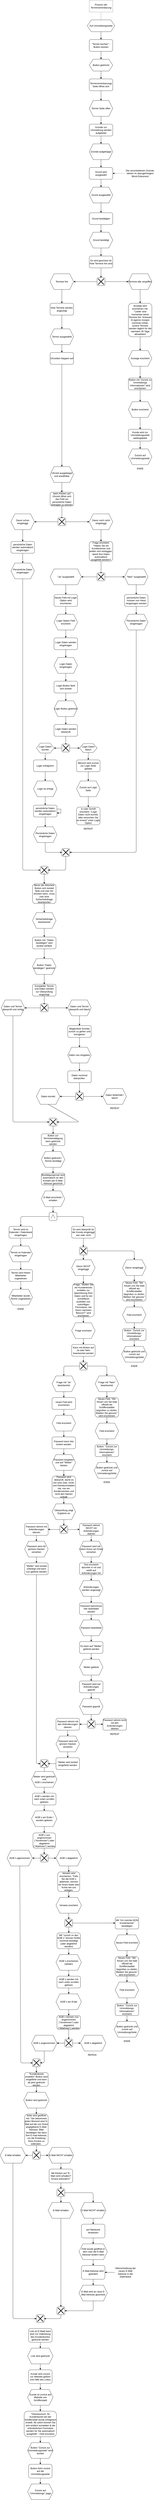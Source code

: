 <mxfile version="14.6.6" type="github">
  <diagram id="C5RBs43oDa-KdzZeNtuy" name="Page-1">
    <mxGraphModel dx="1657" dy="896" grid="1" gridSize="10" guides="1" tooltips="1" connect="1" arrows="1" fold="1" page="1" pageScale="1" pageWidth="827" pageHeight="1169" math="0" shadow="0">
      <root>
        <mxCell id="WIyWlLk6GJQsqaUBKTNV-0" />
        <mxCell id="WIyWlLk6GJQsqaUBKTNV-1" parent="WIyWlLk6GJQsqaUBKTNV-0" />
        <mxCell id="l0oDYleAhtw5hOrFRe71-48" value="" style="endArrow=none;dashed=1;html=1;dashPattern=1 3;strokeWidth=2;entryX=0.5;entryY=1;entryDx=0;entryDy=0;exitX=0.5;exitY=0;exitDx=0;exitDy=0;" edge="1" parent="WIyWlLk6GJQsqaUBKTNV-1" source="l0oDYleAhtw5hOrFRe71-52" target="l0oDYleAhtw5hOrFRe71-49">
          <mxGeometry width="50" height="50" relative="1" as="geometry">
            <mxPoint x="545" y="160" as="sourcePoint" />
            <mxPoint x="545" y="100" as="targetPoint" />
          </mxGeometry>
        </mxCell>
        <mxCell id="l0oDYleAhtw5hOrFRe71-49" value="&lt;i&gt;Prozess der Terminvereinbarung&lt;/i&gt;" style="rounded=0;whiteSpace=wrap;html=1;dashed=1;" vertex="1" parent="WIyWlLk6GJQsqaUBKTNV-1">
          <mxGeometry x="485" y="40" width="120" height="60" as="geometry" />
        </mxCell>
        <mxCell id="l0oDYleAhtw5hOrFRe71-50" value="" style="edgeStyle=orthogonalEdgeStyle;rounded=0;orthogonalLoop=1;jettySize=auto;html=1;" edge="1" parent="WIyWlLk6GJQsqaUBKTNV-1" source="l0oDYleAhtw5hOrFRe71-51" target="l0oDYleAhtw5hOrFRe71-55">
          <mxGeometry relative="1" as="geometry" />
        </mxCell>
        <mxCell id="l0oDYleAhtw5hOrFRe71-51" value="&quot;Termin buchen&quot; - Button dücken" style="rounded=1;whiteSpace=wrap;html=1;" vertex="1" parent="WIyWlLk6GJQsqaUBKTNV-1">
          <mxGeometry x="485" y="240" width="120" height="60" as="geometry" />
        </mxCell>
        <mxCell id="l0oDYleAhtw5hOrFRe71-52" value="Auf Ummeldungsseite" style="shape=hexagon;perimeter=hexagonPerimeter2;whiteSpace=wrap;html=1;fixedSize=1;" vertex="1" parent="WIyWlLk6GJQsqaUBKTNV-1">
          <mxGeometry x="475" y="140" width="140" height="60" as="geometry" />
        </mxCell>
        <mxCell id="l0oDYleAhtw5hOrFRe71-53" value="" style="endArrow=classic;html=1;exitX=0.5;exitY=1;exitDx=0;exitDy=0;entryX=0.5;entryY=0;entryDx=0;entryDy=0;" edge="1" parent="WIyWlLk6GJQsqaUBKTNV-1" source="l0oDYleAhtw5hOrFRe71-52" target="l0oDYleAhtw5hOrFRe71-51">
          <mxGeometry width="50" height="50" relative="1" as="geometry">
            <mxPoint x="535" y="260" as="sourcePoint" />
            <mxPoint x="585" y="210" as="targetPoint" />
          </mxGeometry>
        </mxCell>
        <mxCell id="l0oDYleAhtw5hOrFRe71-54" value="" style="edgeStyle=orthogonalEdgeStyle;rounded=0;orthogonalLoop=1;jettySize=auto;html=1;" edge="1" parent="WIyWlLk6GJQsqaUBKTNV-1" source="l0oDYleAhtw5hOrFRe71-55" target="l0oDYleAhtw5hOrFRe71-57">
          <mxGeometry relative="1" as="geometry" />
        </mxCell>
        <mxCell id="l0oDYleAhtw5hOrFRe71-55" value="Button gedrückt" style="shape=hexagon;perimeter=hexagonPerimeter2;whiteSpace=wrap;html=1;fixedSize=1;" vertex="1" parent="WIyWlLk6GJQsqaUBKTNV-1">
          <mxGeometry x="485" y="340" width="120" height="60" as="geometry" />
        </mxCell>
        <mxCell id="l0oDYleAhtw5hOrFRe71-56" value="" style="edgeStyle=orthogonalEdgeStyle;rounded=0;orthogonalLoop=1;jettySize=auto;html=1;" edge="1" parent="WIyWlLk6GJQsqaUBKTNV-1" source="l0oDYleAhtw5hOrFRe71-57" target="l0oDYleAhtw5hOrFRe71-59">
          <mxGeometry relative="1" as="geometry" />
        </mxCell>
        <mxCell id="l0oDYleAhtw5hOrFRe71-57" value="Terminvereinbarungs Seite öffnet sich" style="rounded=1;whiteSpace=wrap;html=1;" vertex="1" parent="WIyWlLk6GJQsqaUBKTNV-1">
          <mxGeometry x="485" y="440" width="120" height="60" as="geometry" />
        </mxCell>
        <mxCell id="l0oDYleAhtw5hOrFRe71-58" value="" style="edgeStyle=orthogonalEdgeStyle;rounded=0;orthogonalLoop=1;jettySize=auto;html=1;" edge="1" parent="WIyWlLk6GJQsqaUBKTNV-1" source="l0oDYleAhtw5hOrFRe71-59" target="l0oDYleAhtw5hOrFRe71-61">
          <mxGeometry relative="1" as="geometry" />
        </mxCell>
        <mxCell id="l0oDYleAhtw5hOrFRe71-59" value="Termin Seite offen" style="shape=hexagon;perimeter=hexagonPerimeter2;whiteSpace=wrap;html=1;fixedSize=1;" vertex="1" parent="WIyWlLk6GJQsqaUBKTNV-1">
          <mxGeometry x="485" y="550" width="120" height="80" as="geometry" />
        </mxCell>
        <mxCell id="l0oDYleAhtw5hOrFRe71-60" value="" style="edgeStyle=orthogonalEdgeStyle;rounded=0;orthogonalLoop=1;jettySize=auto;html=1;" edge="1" parent="WIyWlLk6GJQsqaUBKTNV-1" source="l0oDYleAhtw5hOrFRe71-61" target="l0oDYleAhtw5hOrFRe71-63">
          <mxGeometry relative="1" as="geometry" />
        </mxCell>
        <mxCell id="l0oDYleAhtw5hOrFRe71-61" value="Gründe zur Ummeldung werden aufgelistet" style="rounded=1;whiteSpace=wrap;html=1;" vertex="1" parent="WIyWlLk6GJQsqaUBKTNV-1">
          <mxGeometry x="485" y="670" width="120" height="60" as="geometry" />
        </mxCell>
        <mxCell id="l0oDYleAhtw5hOrFRe71-62" value="" style="edgeStyle=orthogonalEdgeStyle;rounded=0;orthogonalLoop=1;jettySize=auto;html=1;" edge="1" parent="WIyWlLk6GJQsqaUBKTNV-1" source="l0oDYleAhtw5hOrFRe71-63" target="l0oDYleAhtw5hOrFRe71-65">
          <mxGeometry relative="1" as="geometry" />
        </mxCell>
        <mxCell id="l0oDYleAhtw5hOrFRe71-63" value="Gründe aufgeklappt" style="shape=hexagon;perimeter=hexagonPerimeter2;whiteSpace=wrap;html=1;fixedSize=1;" vertex="1" parent="WIyWlLk6GJQsqaUBKTNV-1">
          <mxGeometry x="485" y="770" width="120" height="80" as="geometry" />
        </mxCell>
        <mxCell id="l0oDYleAhtw5hOrFRe71-64" value="" style="edgeStyle=orthogonalEdgeStyle;rounded=0;orthogonalLoop=1;jettySize=auto;html=1;" edge="1" parent="WIyWlLk6GJQsqaUBKTNV-1" source="l0oDYleAhtw5hOrFRe71-65" target="l0oDYleAhtw5hOrFRe71-67">
          <mxGeometry relative="1" as="geometry" />
        </mxCell>
        <mxCell id="l0oDYleAhtw5hOrFRe71-65" value="Grund wird ausgewäht" style="rounded=1;whiteSpace=wrap;html=1;" vertex="1" parent="WIyWlLk6GJQsqaUBKTNV-1">
          <mxGeometry x="485" y="890" width="120" height="60" as="geometry" />
        </mxCell>
        <mxCell id="l0oDYleAhtw5hOrFRe71-66" value="" style="edgeStyle=orthogonalEdgeStyle;rounded=0;orthogonalLoop=1;jettySize=auto;html=1;entryX=0.5;entryY=0;entryDx=0;entryDy=0;" edge="1" parent="WIyWlLk6GJQsqaUBKTNV-1" source="l0oDYleAhtw5hOrFRe71-67" target="l0oDYleAhtw5hOrFRe71-73">
          <mxGeometry relative="1" as="geometry">
            <mxPoint x="545" y="1160" as="targetPoint" />
          </mxGeometry>
        </mxCell>
        <mxCell id="l0oDYleAhtw5hOrFRe71-67" value="Grund ausgewählt" style="shape=hexagon;perimeter=hexagonPerimeter2;whiteSpace=wrap;html=1;fixedSize=1;" vertex="1" parent="WIyWlLk6GJQsqaUBKTNV-1">
          <mxGeometry x="485" y="990" width="120" height="80" as="geometry" />
        </mxCell>
        <mxCell id="l0oDYleAhtw5hOrFRe71-68" value="Die verschiedenen Gründe, stehen im dazugehörigem Word-Dokument" style="text;html=1;strokeColor=none;fillColor=none;align=center;verticalAlign=middle;whiteSpace=wrap;rounded=0;dashed=1;" vertex="1" parent="WIyWlLk6GJQsqaUBKTNV-1">
          <mxGeometry x="665" y="910" width="160" height="20" as="geometry" />
        </mxCell>
        <mxCell id="l0oDYleAhtw5hOrFRe71-69" value="" style="endArrow=classic;html=1;exitX=0;exitY=0.5;exitDx=0;exitDy=0;entryX=1;entryY=0.5;entryDx=0;entryDy=0;rounded=0;dashed=1;" edge="1" parent="WIyWlLk6GJQsqaUBKTNV-1" source="l0oDYleAhtw5hOrFRe71-68">
          <mxGeometry width="50" height="50" relative="1" as="geometry">
            <mxPoint x="685" y="800" as="sourcePoint" />
            <mxPoint x="605" y="920" as="targetPoint" />
            <Array as="points" />
          </mxGeometry>
        </mxCell>
        <mxCell id="l0oDYleAhtw5hOrFRe71-70" value="" style="edgeStyle=orthogonalEdgeStyle;rounded=0;orthogonalLoop=1;jettySize=auto;html=1;exitX=0.5;exitY=1;exitDx=0;exitDy=0;" edge="1" parent="WIyWlLk6GJQsqaUBKTNV-1" source="l0oDYleAhtw5hOrFRe71-73" target="l0oDYleAhtw5hOrFRe71-72">
          <mxGeometry relative="1" as="geometry">
            <mxPoint x="545" y="1220" as="sourcePoint" />
            <Array as="points" />
          </mxGeometry>
        </mxCell>
        <mxCell id="l0oDYleAhtw5hOrFRe71-71" value="" style="edgeStyle=orthogonalEdgeStyle;rounded=0;orthogonalLoop=1;jettySize=auto;html=1;" edge="1" parent="WIyWlLk6GJQsqaUBKTNV-1" source="l0oDYleAhtw5hOrFRe71-72" target="l0oDYleAhtw5hOrFRe71-79">
          <mxGeometry relative="1" as="geometry" />
        </mxCell>
        <mxCell id="l0oDYleAhtw5hOrFRe71-72" value="Grund bestätigt" style="shape=hexagon;perimeter=hexagonPerimeter2;whiteSpace=wrap;html=1;fixedSize=1;" vertex="1" parent="WIyWlLk6GJQsqaUBKTNV-1">
          <mxGeometry x="485" y="1219" width="120" height="80" as="geometry" />
        </mxCell>
        <mxCell id="l0oDYleAhtw5hOrFRe71-73" value="Grund bestätigen" style="rounded=1;whiteSpace=wrap;html=1;" vertex="1" parent="WIyWlLk6GJQsqaUBKTNV-1">
          <mxGeometry x="485" y="1120" width="120" height="60" as="geometry" />
        </mxCell>
        <mxCell id="l0oDYleAhtw5hOrFRe71-74" value="" style="edgeStyle=orthogonalEdgeStyle;rounded=0;orthogonalLoop=1;jettySize=auto;html=1;" edge="1" parent="WIyWlLk6GJQsqaUBKTNV-1" source="l0oDYleAhtw5hOrFRe71-76">
          <mxGeometry relative="1" as="geometry">
            <mxPoint x="685" y="1470" as="targetPoint" />
          </mxGeometry>
        </mxCell>
        <mxCell id="l0oDYleAhtw5hOrFRe71-75" value="" style="edgeStyle=orthogonalEdgeStyle;rounded=0;orthogonalLoop=1;jettySize=auto;html=1;" edge="1" parent="WIyWlLk6GJQsqaUBKTNV-1" source="l0oDYleAhtw5hOrFRe71-76">
          <mxGeometry relative="1" as="geometry">
            <mxPoint x="405" y="1470" as="targetPoint" />
          </mxGeometry>
        </mxCell>
        <mxCell id="l0oDYleAhtw5hOrFRe71-76" value="" style="rounded=1;whiteSpace=wrap;html=1;" vertex="1" parent="WIyWlLk6GJQsqaUBKTNV-1">
          <mxGeometry x="525" y="1450" width="40" height="40" as="geometry" />
        </mxCell>
        <mxCell id="l0oDYleAhtw5hOrFRe71-77" value="" style="shape=umlDestroy;whiteSpace=wrap;html=1;strokeWidth=3;rounded=1;" vertex="1" parent="WIyWlLk6GJQsqaUBKTNV-1">
          <mxGeometry x="530" y="1455" width="30" height="30" as="geometry" />
        </mxCell>
        <mxCell id="l0oDYleAhtw5hOrFRe71-78" value="" style="edgeStyle=orthogonalEdgeStyle;rounded=0;orthogonalLoop=1;jettySize=auto;html=1;" edge="1" parent="WIyWlLk6GJQsqaUBKTNV-1" source="l0oDYleAhtw5hOrFRe71-79">
          <mxGeometry relative="1" as="geometry">
            <mxPoint x="545" y="1450" as="targetPoint" />
          </mxGeometry>
        </mxCell>
        <mxCell id="l0oDYleAhtw5hOrFRe71-79" value="Es wird geschaut ob freie Termine frei sind" style="rounded=1;whiteSpace=wrap;html=1;" vertex="1" parent="WIyWlLk6GJQsqaUBKTNV-1">
          <mxGeometry x="485" y="1340" width="120" height="60" as="geometry" />
        </mxCell>
        <mxCell id="l0oDYleAhtw5hOrFRe71-80" value="" style="edgeStyle=orthogonalEdgeStyle;rounded=0;orthogonalLoop=1;jettySize=auto;html=1;" edge="1" parent="WIyWlLk6GJQsqaUBKTNV-1" source="l0oDYleAhtw5hOrFRe71-81" target="l0oDYleAhtw5hOrFRe71-85">
          <mxGeometry relative="1" as="geometry" />
        </mxCell>
        <mxCell id="l0oDYleAhtw5hOrFRe71-81" value="Termine frei" style="shape=hexagon;perimeter=hexagonPerimeter2;whiteSpace=wrap;html=1;fixedSize=1;" vertex="1" parent="WIyWlLk6GJQsqaUBKTNV-1">
          <mxGeometry x="285" y="1430" width="120" height="80" as="geometry" />
        </mxCell>
        <mxCell id="l0oDYleAhtw5hOrFRe71-82" value="" style="edgeStyle=orthogonalEdgeStyle;rounded=0;orthogonalLoop=1;jettySize=auto;html=1;" edge="1" parent="WIyWlLk6GJQsqaUBKTNV-1" source="l0oDYleAhtw5hOrFRe71-83" target="l0oDYleAhtw5hOrFRe71-87">
          <mxGeometry relative="1" as="geometry" />
        </mxCell>
        <mxCell id="l0oDYleAhtw5hOrFRe71-83" value="Termine alle vergriffen" style="shape=hexagon;perimeter=hexagonPerimeter2;whiteSpace=wrap;html=1;fixedSize=1;" vertex="1" parent="WIyWlLk6GJQsqaUBKTNV-1">
          <mxGeometry x="685" y="1430" width="120" height="80" as="geometry" />
        </mxCell>
        <mxCell id="l0oDYleAhtw5hOrFRe71-84" value="" style="edgeStyle=orthogonalEdgeStyle;rounded=0;orthogonalLoop=1;jettySize=auto;html=1;" edge="1" parent="WIyWlLk6GJQsqaUBKTNV-1" source="l0oDYleAhtw5hOrFRe71-85" target="l0oDYleAhtw5hOrFRe71-88">
          <mxGeometry relative="1" as="geometry" />
        </mxCell>
        <mxCell id="l0oDYleAhtw5hOrFRe71-85" value="freie Termine werden angezeigt" style="rounded=1;whiteSpace=wrap;html=1;" vertex="1" parent="WIyWlLk6GJQsqaUBKTNV-1">
          <mxGeometry x="285" y="1580" width="120" height="60" as="geometry" />
        </mxCell>
        <mxCell id="l0oDYleAhtw5hOrFRe71-86" value="" style="edgeStyle=orthogonalEdgeStyle;rounded=0;orthogonalLoop=1;jettySize=auto;html=1;" edge="1" parent="WIyWlLk6GJQsqaUBKTNV-1" source="l0oDYleAhtw5hOrFRe71-87" target="l0oDYleAhtw5hOrFRe71-90">
          <mxGeometry relative="1" as="geometry" />
        </mxCell>
        <mxCell id="l0oDYleAhtw5hOrFRe71-87" value="Anzeige wird erscheinen mit: &quot;Leider sind momentan keine Termine frei. Schauen Si egerne morgen nochmal vorbei, unsere Termine werden täglich für die nächsten 30 Tage aktualisiert" style="rounded=1;whiteSpace=wrap;html=1;" vertex="1" parent="WIyWlLk6GJQsqaUBKTNV-1">
          <mxGeometry x="685" y="1580" width="120" height="170" as="geometry" />
        </mxCell>
        <mxCell id="l0oDYleAhtw5hOrFRe71-100" value="" style="edgeStyle=orthogonalEdgeStyle;rounded=0;orthogonalLoop=1;jettySize=auto;html=1;" edge="1" parent="WIyWlLk6GJQsqaUBKTNV-1" source="l0oDYleAhtw5hOrFRe71-88" target="l0oDYleAhtw5hOrFRe71-98">
          <mxGeometry relative="1" as="geometry" />
        </mxCell>
        <mxCell id="l0oDYleAhtw5hOrFRe71-88" value="Termin ausgewählt" style="shape=hexagon;perimeter=hexagonPerimeter2;whiteSpace=wrap;html=1;fixedSize=1;" vertex="1" parent="WIyWlLk6GJQsqaUBKTNV-1">
          <mxGeometry x="285" y="1710" width="120" height="80" as="geometry" />
        </mxCell>
        <mxCell id="l0oDYleAhtw5hOrFRe71-89" value="" style="edgeStyle=orthogonalEdgeStyle;rounded=0;orthogonalLoop=1;jettySize=auto;html=1;" edge="1" parent="WIyWlLk6GJQsqaUBKTNV-1" source="l0oDYleAhtw5hOrFRe71-90" target="l0oDYleAhtw5hOrFRe71-92">
          <mxGeometry relative="1" as="geometry" />
        </mxCell>
        <mxCell id="l0oDYleAhtw5hOrFRe71-90" value="Anzeige erscheint" style="shape=hexagon;perimeter=hexagonPerimeter2;whiteSpace=wrap;html=1;fixedSize=1;" vertex="1" parent="WIyWlLk6GJQsqaUBKTNV-1">
          <mxGeometry x="685" y="1820" width="120" height="80" as="geometry" />
        </mxCell>
        <mxCell id="l0oDYleAhtw5hOrFRe71-91" value="" style="edgeStyle=orthogonalEdgeStyle;rounded=0;orthogonalLoop=1;jettySize=auto;html=1;" edge="1" parent="WIyWlLk6GJQsqaUBKTNV-1" source="l0oDYleAhtw5hOrFRe71-92" target="l0oDYleAhtw5hOrFRe71-94">
          <mxGeometry relative="1" as="geometry" />
        </mxCell>
        <mxCell id="l0oDYleAhtw5hOrFRe71-92" value="Button mit &quot;Zurück zu Ummeldungs Informationen&quot; wird erscheinen" style="rounded=1;whiteSpace=wrap;html=1;" vertex="1" parent="WIyWlLk6GJQsqaUBKTNV-1">
          <mxGeometry x="685" y="1960" width="120" height="60" as="geometry" />
        </mxCell>
        <mxCell id="l0oDYleAhtw5hOrFRe71-93" value="" style="edgeStyle=orthogonalEdgeStyle;rounded=0;orthogonalLoop=1;jettySize=auto;html=1;" edge="1" parent="WIyWlLk6GJQsqaUBKTNV-1" source="l0oDYleAhtw5hOrFRe71-94" target="l0oDYleAhtw5hOrFRe71-95">
          <mxGeometry relative="1" as="geometry" />
        </mxCell>
        <mxCell id="l0oDYleAhtw5hOrFRe71-94" value="Button erscheint" style="shape=hexagon;perimeter=hexagonPerimeter2;whiteSpace=wrap;html=1;fixedSize=1;" vertex="1" parent="WIyWlLk6GJQsqaUBKTNV-1">
          <mxGeometry x="685" y="2080" width="120" height="80" as="geometry" />
        </mxCell>
        <mxCell id="l0oDYleAhtw5hOrFRe71-97" value="" style="edgeStyle=orthogonalEdgeStyle;rounded=0;orthogonalLoop=1;jettySize=auto;html=1;" edge="1" parent="WIyWlLk6GJQsqaUBKTNV-1" source="l0oDYleAhtw5hOrFRe71-95" target="l0oDYleAhtw5hOrFRe71-96">
          <mxGeometry relative="1" as="geometry" />
        </mxCell>
        <mxCell id="l0oDYleAhtw5hOrFRe71-95" value="Kunde wird zur Ummeldungsseite weitergeleitet" style="rounded=1;whiteSpace=wrap;html=1;" vertex="1" parent="WIyWlLk6GJQsqaUBKTNV-1">
          <mxGeometry x="685" y="2220" width="120" height="60" as="geometry" />
        </mxCell>
        <mxCell id="l0oDYleAhtw5hOrFRe71-96" value="Zurück auf Ummeldungsseite" style="shape=hexagon;perimeter=hexagonPerimeter2;whiteSpace=wrap;html=1;fixedSize=1;" vertex="1" parent="WIyWlLk6GJQsqaUBKTNV-1">
          <mxGeometry x="685" y="2320" width="120" height="80" as="geometry" />
        </mxCell>
        <mxCell id="l0oDYleAhtw5hOrFRe71-102" value="" style="edgeStyle=orthogonalEdgeStyle;rounded=0;orthogonalLoop=1;jettySize=auto;html=1;" edge="1" parent="WIyWlLk6GJQsqaUBKTNV-1" source="l0oDYleAhtw5hOrFRe71-98" target="l0oDYleAhtw5hOrFRe71-101">
          <mxGeometry relative="1" as="geometry" />
        </mxCell>
        <mxCell id="l0oDYleAhtw5hOrFRe71-98" value="Uhrzeiten klappen auf" style="rounded=1;whiteSpace=wrap;html=1;" vertex="1" parent="WIyWlLk6GJQsqaUBKTNV-1">
          <mxGeometry x="285" y="1830" width="120" height="60" as="geometry" />
        </mxCell>
        <mxCell id="l0oDYleAhtw5hOrFRe71-105" value="" style="edgeStyle=orthogonalEdgeStyle;rounded=0;orthogonalLoop=1;jettySize=auto;html=1;" edge="1" parent="WIyWlLk6GJQsqaUBKTNV-1" source="l0oDYleAhtw5hOrFRe71-101" target="l0oDYleAhtw5hOrFRe71-104">
          <mxGeometry relative="1" as="geometry" />
        </mxCell>
        <mxCell id="l0oDYleAhtw5hOrFRe71-101" value="Uhrzeit ausgeklappt und anwählbar" style="shape=hexagon;perimeter=hexagonPerimeter2;whiteSpace=wrap;html=1;fixedSize=1;" vertex="1" parent="WIyWlLk6GJQsqaUBKTNV-1">
          <mxGeometry x="285" y="2410" width="120" height="80" as="geometry" />
        </mxCell>
        <mxCell id="l0oDYleAhtw5hOrFRe71-103" value="ENDE" style="text;html=1;strokeColor=none;fillColor=none;align=center;verticalAlign=middle;whiteSpace=wrap;rounded=0;" vertex="1" parent="WIyWlLk6GJQsqaUBKTNV-1">
          <mxGeometry x="725" y="2410" width="40" height="20" as="geometry" />
        </mxCell>
        <mxCell id="l0oDYleAhtw5hOrFRe71-114" value="" style="edgeStyle=orthogonalEdgeStyle;rounded=0;orthogonalLoop=1;jettySize=auto;html=1;" edge="1" parent="WIyWlLk6GJQsqaUBKTNV-1" source="l0oDYleAhtw5hOrFRe71-104" target="l0oDYleAhtw5hOrFRe71-111">
          <mxGeometry relative="1" as="geometry" />
        </mxCell>
        <mxCell id="l0oDYleAhtw5hOrFRe71-104" value="beim Klicken auf Uhrzeit öffnet sich das Feld um persönliche Daten eintragen zu können" style="rounded=1;whiteSpace=wrap;html=1;" vertex="1" parent="WIyWlLk6GJQsqaUBKTNV-1">
          <mxGeometry x="285" y="2540" width="120" height="70" as="geometry" />
        </mxCell>
        <mxCell id="l0oDYleAhtw5hOrFRe71-108" value="" style="edgeStyle=orthogonalEdgeStyle;rounded=0;orthogonalLoop=1;jettySize=auto;html=1;" edge="1" parent="WIyWlLk6GJQsqaUBKTNV-1" source="l0oDYleAhtw5hOrFRe71-110">
          <mxGeometry relative="1" as="geometry">
            <mxPoint x="485" y="2690" as="targetPoint" />
          </mxGeometry>
        </mxCell>
        <mxCell id="l0oDYleAhtw5hOrFRe71-109" value="" style="edgeStyle=orthogonalEdgeStyle;rounded=0;orthogonalLoop=1;jettySize=auto;html=1;" edge="1" parent="WIyWlLk6GJQsqaUBKTNV-1" source="l0oDYleAhtw5hOrFRe71-110">
          <mxGeometry relative="1" as="geometry">
            <mxPoint x="205" y="2690" as="targetPoint" />
          </mxGeometry>
        </mxCell>
        <mxCell id="l0oDYleAhtw5hOrFRe71-110" value="" style="rounded=1;whiteSpace=wrap;html=1;" vertex="1" parent="WIyWlLk6GJQsqaUBKTNV-1">
          <mxGeometry x="325" y="2670" width="40" height="40" as="geometry" />
        </mxCell>
        <mxCell id="l0oDYleAhtw5hOrFRe71-111" value="" style="shape=umlDestroy;whiteSpace=wrap;html=1;strokeWidth=3;rounded=1;" vertex="1" parent="WIyWlLk6GJQsqaUBKTNV-1">
          <mxGeometry x="330" y="2675" width="30" height="30" as="geometry" />
        </mxCell>
        <mxCell id="l0oDYleAhtw5hOrFRe71-118" value="" style="edgeStyle=orthogonalEdgeStyle;rounded=0;orthogonalLoop=1;jettySize=auto;html=1;" edge="1" parent="WIyWlLk6GJQsqaUBKTNV-1">
          <mxGeometry relative="1" as="geometry">
            <mxPoint x="145" y="2730" as="sourcePoint" />
            <mxPoint x="145" y="2790" as="targetPoint" />
          </mxGeometry>
        </mxCell>
        <mxCell id="l0oDYleAhtw5hOrFRe71-112" value="Davor schon eingeloggt" style="shape=hexagon;perimeter=hexagonPerimeter2;whiteSpace=wrap;html=1;fixedSize=1;" vertex="1" parent="WIyWlLk6GJQsqaUBKTNV-1">
          <mxGeometry x="85" y="2650" width="120" height="80" as="geometry" />
        </mxCell>
        <mxCell id="l0oDYleAhtw5hOrFRe71-117" value="" style="edgeStyle=orthogonalEdgeStyle;rounded=0;orthogonalLoop=1;jettySize=auto;html=1;" edge="1" parent="WIyWlLk6GJQsqaUBKTNV-1" source="l0oDYleAhtw5hOrFRe71-113" target="l0oDYleAhtw5hOrFRe71-116">
          <mxGeometry relative="1" as="geometry" />
        </mxCell>
        <mxCell id="l0oDYleAhtw5hOrFRe71-113" value="Davor noch nicht eingeloggt" style="shape=hexagon;perimeter=hexagonPerimeter2;whiteSpace=wrap;html=1;fixedSize=1;" vertex="1" parent="WIyWlLk6GJQsqaUBKTNV-1">
          <mxGeometry x="485" y="2650" width="120" height="80" as="geometry" />
        </mxCell>
        <mxCell id="l0oDYleAhtw5hOrFRe71-120" value="" style="edgeStyle=orthogonalEdgeStyle;rounded=0;orthogonalLoop=1;jettySize=auto;html=1;" edge="1" parent="WIyWlLk6GJQsqaUBKTNV-1">
          <mxGeometry relative="1" as="geometry">
            <mxPoint x="145" y="2850" as="sourcePoint" />
            <mxPoint x="145" y="2900" as="targetPoint" />
          </mxGeometry>
        </mxCell>
        <mxCell id="l0oDYleAhtw5hOrFRe71-115" value="persönliche Daten werden automatisch eingetragen" style="rounded=1;whiteSpace=wrap;html=1;" vertex="1" parent="WIyWlLk6GJQsqaUBKTNV-1">
          <mxGeometry x="85" y="2790" width="120" height="60" as="geometry" />
        </mxCell>
        <mxCell id="l0oDYleAhtw5hOrFRe71-116" value="Frage erscheint: &quot;Haben Sie ein Kundenkonto und wollen sich einloggen, damit Ihre Daten automatisch ausgefüllt werden?" style="rounded=1;whiteSpace=wrap;html=1;" vertex="1" parent="WIyWlLk6GJQsqaUBKTNV-1">
          <mxGeometry x="485" y="2790" width="120" height="100" as="geometry" />
        </mxCell>
        <mxCell id="l0oDYleAhtw5hOrFRe71-119" value="Persönliche Daten eingetragen" style="shape=hexagon;perimeter=hexagonPerimeter2;whiteSpace=wrap;html=1;fixedSize=1;" vertex="1" parent="WIyWlLk6GJQsqaUBKTNV-1">
          <mxGeometry x="85" y="2900" width="120" height="80" as="geometry" />
        </mxCell>
        <mxCell id="l0oDYleAhtw5hOrFRe71-121" value="" style="edgeStyle=orthogonalEdgeStyle;rounded=0;orthogonalLoop=1;jettySize=auto;html=1;" edge="1" parent="WIyWlLk6GJQsqaUBKTNV-1" target="l0oDYleAhtw5hOrFRe71-125">
          <mxGeometry relative="1" as="geometry">
            <mxPoint x="545" y="2890" as="sourcePoint" />
          </mxGeometry>
        </mxCell>
        <mxCell id="l0oDYleAhtw5hOrFRe71-122" value="" style="edgeStyle=orthogonalEdgeStyle;rounded=0;orthogonalLoop=1;jettySize=auto;html=1;" edge="1" parent="WIyWlLk6GJQsqaUBKTNV-1" source="l0oDYleAhtw5hOrFRe71-124">
          <mxGeometry relative="1" as="geometry">
            <mxPoint x="665" y="2970" as="targetPoint" />
          </mxGeometry>
        </mxCell>
        <mxCell id="l0oDYleAhtw5hOrFRe71-123" value="" style="edgeStyle=orthogonalEdgeStyle;rounded=0;orthogonalLoop=1;jettySize=auto;html=1;entryX=1;entryY=0.5;entryDx=0;entryDy=0;" edge="1" parent="WIyWlLk6GJQsqaUBKTNV-1" source="l0oDYleAhtw5hOrFRe71-124" target="l0oDYleAhtw5hOrFRe71-126">
          <mxGeometry relative="1" as="geometry">
            <mxPoint x="405" y="2970" as="targetPoint" />
          </mxGeometry>
        </mxCell>
        <mxCell id="l0oDYleAhtw5hOrFRe71-124" value="" style="rounded=1;whiteSpace=wrap;html=1;" vertex="1" parent="WIyWlLk6GJQsqaUBKTNV-1">
          <mxGeometry x="525" y="2950" width="40" height="40" as="geometry" />
        </mxCell>
        <mxCell id="l0oDYleAhtw5hOrFRe71-125" value="" style="shape=umlDestroy;whiteSpace=wrap;html=1;strokeWidth=3;rounded=1;" vertex="1" parent="WIyWlLk6GJQsqaUBKTNV-1">
          <mxGeometry x="530" y="2955" width="30" height="30" as="geometry" />
        </mxCell>
        <mxCell id="l0oDYleAhtw5hOrFRe71-129" value="" style="edgeStyle=orthogonalEdgeStyle;rounded=0;orthogonalLoop=1;jettySize=auto;html=1;" edge="1" parent="WIyWlLk6GJQsqaUBKTNV-1" source="l0oDYleAhtw5hOrFRe71-126" target="l0oDYleAhtw5hOrFRe71-128">
          <mxGeometry relative="1" as="geometry" />
        </mxCell>
        <mxCell id="l0oDYleAhtw5hOrFRe71-126" value="&quot;Ja&quot; ausgewählt" style="shape=hexagon;perimeter=hexagonPerimeter2;whiteSpace=wrap;html=1;fixedSize=1;" vertex="1" parent="WIyWlLk6GJQsqaUBKTNV-1">
          <mxGeometry x="285" y="2930" width="160" height="80" as="geometry" />
        </mxCell>
        <mxCell id="l0oDYleAhtw5hOrFRe71-135" value="" style="edgeStyle=orthogonalEdgeStyle;rounded=0;orthogonalLoop=1;jettySize=auto;html=1;" edge="1" parent="WIyWlLk6GJQsqaUBKTNV-1" source="l0oDYleAhtw5hOrFRe71-127" target="l0oDYleAhtw5hOrFRe71-133">
          <mxGeometry relative="1" as="geometry" />
        </mxCell>
        <mxCell id="l0oDYleAhtw5hOrFRe71-127" value="&quot;Nein&quot; ausgewählt" style="shape=hexagon;perimeter=hexagonPerimeter2;whiteSpace=wrap;html=1;fixedSize=1;" vertex="1" parent="WIyWlLk6GJQsqaUBKTNV-1">
          <mxGeometry x="665" y="2930" width="120" height="80" as="geometry" />
        </mxCell>
        <mxCell id="l0oDYleAhtw5hOrFRe71-131" value="" style="edgeStyle=orthogonalEdgeStyle;rounded=0;orthogonalLoop=1;jettySize=auto;html=1;" edge="1" parent="WIyWlLk6GJQsqaUBKTNV-1" source="l0oDYleAhtw5hOrFRe71-128" target="l0oDYleAhtw5hOrFRe71-130">
          <mxGeometry relative="1" as="geometry" />
        </mxCell>
        <mxCell id="l0oDYleAhtw5hOrFRe71-128" value="Neues Feld mit Login Option wird erscheinen" style="rounded=1;whiteSpace=wrap;html=1;" vertex="1" parent="WIyWlLk6GJQsqaUBKTNV-1">
          <mxGeometry x="305" y="3060" width="120" height="60" as="geometry" />
        </mxCell>
        <mxCell id="l0oDYleAhtw5hOrFRe71-137" value="" style="edgeStyle=orthogonalEdgeStyle;rounded=0;orthogonalLoop=1;jettySize=auto;html=1;" edge="1" parent="WIyWlLk6GJQsqaUBKTNV-1" source="l0oDYleAhtw5hOrFRe71-130" target="l0oDYleAhtw5hOrFRe71-136">
          <mxGeometry relative="1" as="geometry" />
        </mxCell>
        <mxCell id="l0oDYleAhtw5hOrFRe71-130" value="Login Option Feld erscheint" style="shape=hexagon;perimeter=hexagonPerimeter2;whiteSpace=wrap;html=1;fixedSize=1;" vertex="1" parent="WIyWlLk6GJQsqaUBKTNV-1">
          <mxGeometry x="305" y="3160" width="120" height="80" as="geometry" />
        </mxCell>
        <mxCell id="l0oDYleAhtw5hOrFRe71-132" value="" style="edgeStyle=orthogonalEdgeStyle;rounded=0;orthogonalLoop=1;jettySize=auto;html=1;" edge="1" parent="WIyWlLk6GJQsqaUBKTNV-1" source="l0oDYleAhtw5hOrFRe71-133" target="l0oDYleAhtw5hOrFRe71-134">
          <mxGeometry relative="1" as="geometry" />
        </mxCell>
        <mxCell id="l0oDYleAhtw5hOrFRe71-133" value="persönliche Daten müssen von Hand eingetragen werden" style="rounded=1;whiteSpace=wrap;html=1;" vertex="1" parent="WIyWlLk6GJQsqaUBKTNV-1">
          <mxGeometry x="665" y="3060" width="120" height="60" as="geometry" />
        </mxCell>
        <mxCell id="l0oDYleAhtw5hOrFRe71-134" value="Persönliche Daten eingetragen" style="shape=hexagon;perimeter=hexagonPerimeter2;whiteSpace=wrap;html=1;fixedSize=1;" vertex="1" parent="WIyWlLk6GJQsqaUBKTNV-1">
          <mxGeometry x="665" y="3160" width="120" height="80" as="geometry" />
        </mxCell>
        <mxCell id="l0oDYleAhtw5hOrFRe71-139" value="" style="edgeStyle=orthogonalEdgeStyle;rounded=0;orthogonalLoop=1;jettySize=auto;html=1;" edge="1" parent="WIyWlLk6GJQsqaUBKTNV-1" source="l0oDYleAhtw5hOrFRe71-136" target="l0oDYleAhtw5hOrFRe71-138">
          <mxGeometry relative="1" as="geometry" />
        </mxCell>
        <mxCell id="l0oDYleAhtw5hOrFRe71-136" value="Login Daten werden eingetragen" style="rounded=1;whiteSpace=wrap;html=1;" vertex="1" parent="WIyWlLk6GJQsqaUBKTNV-1">
          <mxGeometry x="305" y="3280" width="120" height="60" as="geometry" />
        </mxCell>
        <mxCell id="l0oDYleAhtw5hOrFRe71-142" value="" style="edgeStyle=orthogonalEdgeStyle;rounded=0;orthogonalLoop=1;jettySize=auto;html=1;" edge="1" parent="WIyWlLk6GJQsqaUBKTNV-1" source="l0oDYleAhtw5hOrFRe71-138" target="l0oDYleAhtw5hOrFRe71-140">
          <mxGeometry relative="1" as="geometry" />
        </mxCell>
        <mxCell id="l0oDYleAhtw5hOrFRe71-138" value="Login Daten eingetragen" style="shape=hexagon;perimeter=hexagonPerimeter2;whiteSpace=wrap;html=1;fixedSize=1;" vertex="1" parent="WIyWlLk6GJQsqaUBKTNV-1">
          <mxGeometry x="305" y="3380" width="120" height="80" as="geometry" />
        </mxCell>
        <mxCell id="l0oDYleAhtw5hOrFRe71-143" value="" style="edgeStyle=orthogonalEdgeStyle;rounded=0;orthogonalLoop=1;jettySize=auto;html=1;" edge="1" parent="WIyWlLk6GJQsqaUBKTNV-1" source="l0oDYleAhtw5hOrFRe71-140" target="l0oDYleAhtw5hOrFRe71-141">
          <mxGeometry relative="1" as="geometry" />
        </mxCell>
        <mxCell id="l0oDYleAhtw5hOrFRe71-140" value="Login-Button färbt sich dunkel" style="rounded=1;whiteSpace=wrap;html=1;" vertex="1" parent="WIyWlLk6GJQsqaUBKTNV-1">
          <mxGeometry x="305" y="3500" width="120" height="60" as="geometry" />
        </mxCell>
        <mxCell id="l0oDYleAhtw5hOrFRe71-151" value="" style="edgeStyle=orthogonalEdgeStyle;rounded=0;orthogonalLoop=1;jettySize=auto;html=1;" edge="1" parent="WIyWlLk6GJQsqaUBKTNV-1" source="l0oDYleAhtw5hOrFRe71-141" target="l0oDYleAhtw5hOrFRe71-144">
          <mxGeometry relative="1" as="geometry" />
        </mxCell>
        <mxCell id="l0oDYleAhtw5hOrFRe71-141" value="Login Button gedrückt" style="shape=hexagon;perimeter=hexagonPerimeter2;whiteSpace=wrap;html=1;fixedSize=1;" vertex="1" parent="WIyWlLk6GJQsqaUBKTNV-1">
          <mxGeometry x="305" y="3600" width="120" height="80" as="geometry" />
        </mxCell>
        <mxCell id="l0oDYleAhtw5hOrFRe71-152" value="" style="edgeStyle=orthogonalEdgeStyle;rounded=0;orthogonalLoop=1;jettySize=auto;html=1;" edge="1" parent="WIyWlLk6GJQsqaUBKTNV-1" source="l0oDYleAhtw5hOrFRe71-144" target="l0oDYleAhtw5hOrFRe71-148">
          <mxGeometry relative="1" as="geometry" />
        </mxCell>
        <mxCell id="l0oDYleAhtw5hOrFRe71-144" value="Login Daten werden überprüft" style="rounded=1;whiteSpace=wrap;html=1;" vertex="1" parent="WIyWlLk6GJQsqaUBKTNV-1">
          <mxGeometry x="305" y="3720" width="120" height="60" as="geometry" />
        </mxCell>
        <mxCell id="l0oDYleAhtw5hOrFRe71-145" value="" style="edgeStyle=orthogonalEdgeStyle;rounded=0;orthogonalLoop=1;jettySize=auto;html=1;" edge="1" parent="WIyWlLk6GJQsqaUBKTNV-1" source="l0oDYleAhtw5hOrFRe71-147">
          <mxGeometry relative="1" as="geometry">
            <mxPoint x="435" y="3840" as="targetPoint" />
          </mxGeometry>
        </mxCell>
        <mxCell id="l0oDYleAhtw5hOrFRe71-146" value="" style="edgeStyle=orthogonalEdgeStyle;rounded=0;orthogonalLoop=1;jettySize=auto;html=1;" edge="1" parent="WIyWlLk6GJQsqaUBKTNV-1" source="l0oDYleAhtw5hOrFRe71-147">
          <mxGeometry relative="1" as="geometry">
            <mxPoint x="305" y="3840" as="targetPoint" />
          </mxGeometry>
        </mxCell>
        <mxCell id="l0oDYleAhtw5hOrFRe71-147" value="" style="rounded=1;whiteSpace=wrap;html=1;" vertex="1" parent="WIyWlLk6GJQsqaUBKTNV-1">
          <mxGeometry x="345" y="3820" width="40" height="40" as="geometry" />
        </mxCell>
        <mxCell id="l0oDYleAhtw5hOrFRe71-148" value="" style="shape=umlDestroy;whiteSpace=wrap;html=1;strokeWidth=3;rounded=1;" vertex="1" parent="WIyWlLk6GJQsqaUBKTNV-1">
          <mxGeometry x="350" y="3825" width="30" height="30" as="geometry" />
        </mxCell>
        <mxCell id="l0oDYleAhtw5hOrFRe71-164" value="" style="edgeStyle=orthogonalEdgeStyle;rounded=0;orthogonalLoop=1;jettySize=auto;html=1;entryX=0.5;entryY=0;entryDx=0;entryDy=0;" edge="1" parent="WIyWlLk6GJQsqaUBKTNV-1" source="l0oDYleAhtw5hOrFRe71-149" target="l0oDYleAhtw5hOrFRe71-160">
          <mxGeometry relative="1" as="geometry" />
        </mxCell>
        <mxCell id="l0oDYleAhtw5hOrFRe71-149" value="Login Daten korrekt" style="shape=hexagon;perimeter=hexagonPerimeter2;whiteSpace=wrap;html=1;fixedSize=1;" vertex="1" parent="WIyWlLk6GJQsqaUBKTNV-1">
          <mxGeometry x="215" y="3815" width="90" height="50" as="geometry" />
        </mxCell>
        <mxCell id="l0oDYleAhtw5hOrFRe71-156" value="" style="edgeStyle=orthogonalEdgeStyle;rounded=0;orthogonalLoop=1;jettySize=auto;html=1;" edge="1" parent="WIyWlLk6GJQsqaUBKTNV-1" source="l0oDYleAhtw5hOrFRe71-150" target="l0oDYleAhtw5hOrFRe71-153">
          <mxGeometry relative="1" as="geometry" />
        </mxCell>
        <mxCell id="l0oDYleAhtw5hOrFRe71-150" value="Login Daten falsch" style="shape=hexagon;perimeter=hexagonPerimeter2;whiteSpace=wrap;html=1;fixedSize=1;" vertex="1" parent="WIyWlLk6GJQsqaUBKTNV-1">
          <mxGeometry x="435" y="3817.5" width="90" height="45" as="geometry" />
        </mxCell>
        <mxCell id="l0oDYleAhtw5hOrFRe71-157" value="" style="edgeStyle=orthogonalEdgeStyle;rounded=0;orthogonalLoop=1;jettySize=auto;html=1;" edge="1" parent="WIyWlLk6GJQsqaUBKTNV-1" source="l0oDYleAhtw5hOrFRe71-153" target="l0oDYleAhtw5hOrFRe71-154">
          <mxGeometry relative="1" as="geometry" />
        </mxCell>
        <mxCell id="l0oDYleAhtw5hOrFRe71-153" value="Mensch wird zurück zur Login Seite geleitet" style="rounded=1;whiteSpace=wrap;html=1;" vertex="1" parent="WIyWlLk6GJQsqaUBKTNV-1">
          <mxGeometry x="420" y="3900" width="120" height="60" as="geometry" />
        </mxCell>
        <mxCell id="l0oDYleAhtw5hOrFRe71-158" value="" style="edgeStyle=orthogonalEdgeStyle;rounded=0;orthogonalLoop=1;jettySize=auto;html=1;" edge="1" parent="WIyWlLk6GJQsqaUBKTNV-1" source="l0oDYleAhtw5hOrFRe71-154" target="l0oDYleAhtw5hOrFRe71-155">
          <mxGeometry relative="1" as="geometry" />
        </mxCell>
        <mxCell id="l0oDYleAhtw5hOrFRe71-154" value="Zurück auf Login Seite" style="shape=hexagon;perimeter=hexagonPerimeter2;whiteSpace=wrap;html=1;fixedSize=1;" vertex="1" parent="WIyWlLk6GJQsqaUBKTNV-1">
          <mxGeometry x="420" y="4007" width="120" height="80" as="geometry" />
        </mxCell>
        <mxCell id="l0oDYleAhtw5hOrFRe71-155" value="In roter Schrift erscheint: &quot;Login Daten nicht korrekt, bitte versuchen Sie es erneut&quot; unter Login Option" style="rounded=1;whiteSpace=wrap;html=1;" vertex="1" parent="WIyWlLk6GJQsqaUBKTNV-1">
          <mxGeometry x="420" y="4140" width="120" height="90" as="geometry" />
        </mxCell>
        <mxCell id="l0oDYleAhtw5hOrFRe71-159" value="REPEAT" style="text;html=1;strokeColor=none;fillColor=none;align=center;verticalAlign=middle;whiteSpace=wrap;rounded=0;" vertex="1" parent="WIyWlLk6GJQsqaUBKTNV-1">
          <mxGeometry x="460" y="4240" width="40" height="20" as="geometry" />
        </mxCell>
        <mxCell id="l0oDYleAhtw5hOrFRe71-165" value="" style="edgeStyle=orthogonalEdgeStyle;rounded=0;orthogonalLoop=1;jettySize=auto;html=1;" edge="1" parent="WIyWlLk6GJQsqaUBKTNV-1" source="l0oDYleAhtw5hOrFRe71-160" target="l0oDYleAhtw5hOrFRe71-161">
          <mxGeometry relative="1" as="geometry" />
        </mxCell>
        <mxCell id="l0oDYleAhtw5hOrFRe71-160" value="Login erfolgreich" style="rounded=1;whiteSpace=wrap;html=1;" vertex="1" parent="WIyWlLk6GJQsqaUBKTNV-1">
          <mxGeometry x="200" y="3900" width="120" height="60" as="geometry" />
        </mxCell>
        <mxCell id="l0oDYleAhtw5hOrFRe71-168" value="" style="edgeStyle=orthogonalEdgeStyle;rounded=0;orthogonalLoop=1;jettySize=auto;html=1;" edge="1" parent="WIyWlLk6GJQsqaUBKTNV-1" source="l0oDYleAhtw5hOrFRe71-161" target="l0oDYleAhtw5hOrFRe71-162">
          <mxGeometry relative="1" as="geometry" />
        </mxCell>
        <mxCell id="l0oDYleAhtw5hOrFRe71-161" value="Login ist erfolgt" style="shape=hexagon;perimeter=hexagonPerimeter2;whiteSpace=wrap;html=1;fixedSize=1;" vertex="1" parent="WIyWlLk6GJQsqaUBKTNV-1">
          <mxGeometry x="200" y="4007" width="120" height="80" as="geometry" />
        </mxCell>
        <mxCell id="l0oDYleAhtw5hOrFRe71-167" value="" style="edgeStyle=orthogonalEdgeStyle;rounded=0;orthogonalLoop=1;jettySize=auto;html=1;" edge="1" parent="WIyWlLk6GJQsqaUBKTNV-1" source="l0oDYleAhtw5hOrFRe71-162" target="l0oDYleAhtw5hOrFRe71-162">
          <mxGeometry relative="1" as="geometry" />
        </mxCell>
        <mxCell id="l0oDYleAhtw5hOrFRe71-169" value="" style="edgeStyle=orthogonalEdgeStyle;rounded=0;orthogonalLoop=1;jettySize=auto;html=1;" edge="1" parent="WIyWlLk6GJQsqaUBKTNV-1" source="l0oDYleAhtw5hOrFRe71-162" target="l0oDYleAhtw5hOrFRe71-163">
          <mxGeometry relative="1" as="geometry" />
        </mxCell>
        <mxCell id="l0oDYleAhtw5hOrFRe71-162" value="persönliche Daten werden automatisch eingetragen" style="rounded=1;whiteSpace=wrap;html=1;" vertex="1" parent="WIyWlLk6GJQsqaUBKTNV-1">
          <mxGeometry x="200" y="4130" width="120" height="60" as="geometry" />
        </mxCell>
        <mxCell id="l0oDYleAhtw5hOrFRe71-163" value="Persönliche Daten eingetragen" style="shape=hexagon;perimeter=hexagonPerimeter2;whiteSpace=wrap;html=1;fixedSize=1;" vertex="1" parent="WIyWlLk6GJQsqaUBKTNV-1">
          <mxGeometry x="200" y="4240" width="120" height="80" as="geometry" />
        </mxCell>
        <mxCell id="l0oDYleAhtw5hOrFRe71-170" value="" style="rounded=1;whiteSpace=wrap;html=1;" vertex="1" parent="WIyWlLk6GJQsqaUBKTNV-1">
          <mxGeometry x="345" y="4350" width="40" height="40" as="geometry" />
        </mxCell>
        <mxCell id="l0oDYleAhtw5hOrFRe71-171" value="" style="shape=umlDestroy;whiteSpace=wrap;html=1;strokeWidth=3;rounded=1;" vertex="1" parent="WIyWlLk6GJQsqaUBKTNV-1">
          <mxGeometry x="350" y="4355" width="30" height="30" as="geometry" />
        </mxCell>
        <mxCell id="l0oDYleAhtw5hOrFRe71-175" value="" style="endArrow=classic;html=1;exitX=0.5;exitY=1;exitDx=0;exitDy=0;" edge="1" parent="WIyWlLk6GJQsqaUBKTNV-1" source="l0oDYleAhtw5hOrFRe71-134">
          <mxGeometry width="50" height="50" relative="1" as="geometry">
            <mxPoint x="485" y="3860" as="sourcePoint" />
            <mxPoint x="385" y="4370" as="targetPoint" />
            <Array as="points">
              <mxPoint x="725" y="4370" />
            </Array>
          </mxGeometry>
        </mxCell>
        <mxCell id="l0oDYleAhtw5hOrFRe71-176" value="" style="endArrow=classic;html=1;entryX=0;entryY=0.5;entryDx=0;entryDy=0;exitX=0.5;exitY=1;exitDx=0;exitDy=0;" edge="1" parent="WIyWlLk6GJQsqaUBKTNV-1" source="l0oDYleAhtw5hOrFRe71-163" target="l0oDYleAhtw5hOrFRe71-170">
          <mxGeometry width="50" height="50" relative="1" as="geometry">
            <mxPoint x="315" y="4240" as="sourcePoint" />
            <mxPoint x="365" y="4190" as="targetPoint" />
            <Array as="points">
              <mxPoint x="260" y="4370" />
            </Array>
          </mxGeometry>
        </mxCell>
        <mxCell id="l0oDYleAhtw5hOrFRe71-177" value="" style="rounded=1;whiteSpace=wrap;html=1;" vertex="1" parent="WIyWlLk6GJQsqaUBKTNV-1">
          <mxGeometry x="235" y="4440" width="40" height="40" as="geometry" />
        </mxCell>
        <mxCell id="l0oDYleAhtw5hOrFRe71-182" value="" style="edgeStyle=orthogonalEdgeStyle;rounded=0;orthogonalLoop=1;jettySize=auto;html=1;" edge="1" parent="WIyWlLk6GJQsqaUBKTNV-1" source="l0oDYleAhtw5hOrFRe71-178" target="l0oDYleAhtw5hOrFRe71-181">
          <mxGeometry relative="1" as="geometry" />
        </mxCell>
        <mxCell id="l0oDYleAhtw5hOrFRe71-178" value="" style="shape=umlDestroy;whiteSpace=wrap;html=1;strokeWidth=3;rounded=1;" vertex="1" parent="WIyWlLk6GJQsqaUBKTNV-1">
          <mxGeometry x="240" y="4445" width="30" height="30" as="geometry" />
        </mxCell>
        <mxCell id="l0oDYleAhtw5hOrFRe71-179" value="" style="endArrow=classic;html=1;exitX=0.5;exitY=1;exitDx=0;exitDy=0;" edge="1" parent="WIyWlLk6GJQsqaUBKTNV-1" source="l0oDYleAhtw5hOrFRe71-119">
          <mxGeometry width="50" height="50" relative="1" as="geometry">
            <mxPoint x="225" y="4110" as="sourcePoint" />
            <mxPoint x="235" y="4460" as="targetPoint" />
            <Array as="points">
              <mxPoint x="145" y="4460" />
            </Array>
          </mxGeometry>
        </mxCell>
        <mxCell id="l0oDYleAhtw5hOrFRe71-180" value="" style="endArrow=classic;html=1;entryX=1;entryY=0.5;entryDx=0;entryDy=0;exitX=0.5;exitY=1;exitDx=0;exitDy=0;" edge="1" parent="WIyWlLk6GJQsqaUBKTNV-1" source="l0oDYleAhtw5hOrFRe71-170" target="l0oDYleAhtw5hOrFRe71-177">
          <mxGeometry width="50" height="50" relative="1" as="geometry">
            <mxPoint x="365" y="4410" as="sourcePoint" />
            <mxPoint x="275" y="4030" as="targetPoint" />
            <Array as="points">
              <mxPoint x="365" y="4460" />
            </Array>
          </mxGeometry>
        </mxCell>
        <mxCell id="l0oDYleAhtw5hOrFRe71-184" value="" style="edgeStyle=orthogonalEdgeStyle;rounded=0;orthogonalLoop=1;jettySize=auto;html=1;" edge="1" parent="WIyWlLk6GJQsqaUBKTNV-1" source="l0oDYleAhtw5hOrFRe71-181" target="l0oDYleAhtw5hOrFRe71-183">
          <mxGeometry relative="1" as="geometry" />
        </mxCell>
        <mxCell id="l0oDYleAhtw5hOrFRe71-181" value="Bevor der Abschick Button sich dunkel färbt und man ihn drücken kann, muss man eine Sciherheitsfrage beantworten" style="rounded=1;whiteSpace=wrap;html=1;" vertex="1" parent="WIyWlLk6GJQsqaUBKTNV-1">
          <mxGeometry x="195" y="4530" width="120" height="100" as="geometry" />
        </mxCell>
        <mxCell id="l0oDYleAhtw5hOrFRe71-188" value="" style="edgeStyle=orthogonalEdgeStyle;rounded=0;orthogonalLoop=1;jettySize=auto;html=1;" edge="1" parent="WIyWlLk6GJQsqaUBKTNV-1" source="l0oDYleAhtw5hOrFRe71-183" target="l0oDYleAhtw5hOrFRe71-185">
          <mxGeometry relative="1" as="geometry" />
        </mxCell>
        <mxCell id="l0oDYleAhtw5hOrFRe71-183" value="Sicherheitsfrage beantwortet" style="shape=hexagon;perimeter=hexagonPerimeter2;whiteSpace=wrap;html=1;fixedSize=1;" vertex="1" parent="WIyWlLk6GJQsqaUBKTNV-1">
          <mxGeometry x="195" y="4676" width="120" height="80" as="geometry" />
        </mxCell>
        <mxCell id="l0oDYleAhtw5hOrFRe71-189" value="" style="edgeStyle=orthogonalEdgeStyle;rounded=0;orthogonalLoop=1;jettySize=auto;html=1;" edge="1" parent="WIyWlLk6GJQsqaUBKTNV-1" source="l0oDYleAhtw5hOrFRe71-185" target="l0oDYleAhtw5hOrFRe71-186">
          <mxGeometry relative="1" as="geometry" />
        </mxCell>
        <mxCell id="l0oDYleAhtw5hOrFRe71-185" value="Button mit: &quot;Daten bestätigen&quot; wird dunkel verfärbt" style="rounded=1;whiteSpace=wrap;html=1;" vertex="1" parent="WIyWlLk6GJQsqaUBKTNV-1">
          <mxGeometry x="195" y="4800" width="120" height="60" as="geometry" />
        </mxCell>
        <mxCell id="l0oDYleAhtw5hOrFRe71-190" value="" style="edgeStyle=orthogonalEdgeStyle;rounded=0;orthogonalLoop=1;jettySize=auto;html=1;" edge="1" parent="WIyWlLk6GJQsqaUBKTNV-1" source="l0oDYleAhtw5hOrFRe71-186" target="l0oDYleAhtw5hOrFRe71-187">
          <mxGeometry relative="1" as="geometry" />
        </mxCell>
        <mxCell id="l0oDYleAhtw5hOrFRe71-186" value="Button &quot;Daten bestätigen&quot; gedrückt" style="shape=hexagon;perimeter=hexagonPerimeter2;whiteSpace=wrap;html=1;fixedSize=1;" vertex="1" parent="WIyWlLk6GJQsqaUBKTNV-1">
          <mxGeometry x="195" y="4910" width="120" height="80" as="geometry" />
        </mxCell>
        <mxCell id="l0oDYleAhtw5hOrFRe71-198" value="" style="edgeStyle=orthogonalEdgeStyle;rounded=0;orthogonalLoop=1;jettySize=auto;html=1;" edge="1" parent="WIyWlLk6GJQsqaUBKTNV-1" source="l0oDYleAhtw5hOrFRe71-187" target="l0oDYleAhtw5hOrFRe71-194">
          <mxGeometry relative="1" as="geometry" />
        </mxCell>
        <mxCell id="l0oDYleAhtw5hOrFRe71-187" value="Kompletter Termin und Daten werden zur Überprüfung angezeigt" style="rounded=1;whiteSpace=wrap;html=1;" vertex="1" parent="WIyWlLk6GJQsqaUBKTNV-1">
          <mxGeometry x="195" y="5040" width="120" height="60" as="geometry" />
        </mxCell>
        <mxCell id="l0oDYleAhtw5hOrFRe71-191" value="" style="edgeStyle=orthogonalEdgeStyle;rounded=0;orthogonalLoop=1;jettySize=auto;html=1;" edge="1" parent="WIyWlLk6GJQsqaUBKTNV-1" source="l0oDYleAhtw5hOrFRe71-193">
          <mxGeometry relative="1" as="geometry">
            <mxPoint x="375" y="5160" as="targetPoint" />
          </mxGeometry>
        </mxCell>
        <mxCell id="l0oDYleAhtw5hOrFRe71-192" value="" style="edgeStyle=orthogonalEdgeStyle;rounded=0;orthogonalLoop=1;jettySize=auto;html=1;entryX=1;entryY=0.5;entryDx=0;entryDy=0;" edge="1" parent="WIyWlLk6GJQsqaUBKTNV-1" source="l0oDYleAhtw5hOrFRe71-193" target="l0oDYleAhtw5hOrFRe71-195">
          <mxGeometry relative="1" as="geometry">
            <mxPoint x="115" y="5160" as="targetPoint" />
          </mxGeometry>
        </mxCell>
        <mxCell id="l0oDYleAhtw5hOrFRe71-193" value="" style="rounded=1;whiteSpace=wrap;html=1;" vertex="1" parent="WIyWlLk6GJQsqaUBKTNV-1">
          <mxGeometry x="235" y="5140" width="40" height="40" as="geometry" />
        </mxCell>
        <mxCell id="l0oDYleAhtw5hOrFRe71-194" value="" style="shape=umlDestroy;whiteSpace=wrap;html=1;strokeWidth=3;rounded=1;" vertex="1" parent="WIyWlLk6GJQsqaUBKTNV-1">
          <mxGeometry x="240" y="5145" width="30" height="30" as="geometry" />
        </mxCell>
        <mxCell id="l0oDYleAhtw5hOrFRe71-195" value="Daten und Termin überprüft und richtig" style="shape=hexagon;perimeter=hexagonPerimeter2;whiteSpace=wrap;html=1;fixedSize=1;" vertex="1" parent="WIyWlLk6GJQsqaUBKTNV-1">
          <mxGeometry x="35" y="5120" width="120" height="80" as="geometry" />
        </mxCell>
        <mxCell id="l0oDYleAhtw5hOrFRe71-201" value="" style="edgeStyle=orthogonalEdgeStyle;rounded=0;orthogonalLoop=1;jettySize=auto;html=1;" edge="1" parent="WIyWlLk6GJQsqaUBKTNV-1" source="l0oDYleAhtw5hOrFRe71-196" target="l0oDYleAhtw5hOrFRe71-199">
          <mxGeometry relative="1" as="geometry" />
        </mxCell>
        <mxCell id="l0oDYleAhtw5hOrFRe71-196" value="Daten und Termin überprüft und falsch" style="shape=hexagon;perimeter=hexagonPerimeter2;whiteSpace=wrap;html=1;fixedSize=1;" vertex="1" parent="WIyWlLk6GJQsqaUBKTNV-1">
          <mxGeometry x="375" y="5120" width="120" height="80" as="geometry" />
        </mxCell>
        <mxCell id="l0oDYleAhtw5hOrFRe71-202" value="" style="edgeStyle=orthogonalEdgeStyle;rounded=0;orthogonalLoop=1;jettySize=auto;html=1;" edge="1" parent="WIyWlLk6GJQsqaUBKTNV-1" source="l0oDYleAhtw5hOrFRe71-199" target="l0oDYleAhtw5hOrFRe71-200">
          <mxGeometry relative="1" as="geometry" />
        </mxCell>
        <mxCell id="l0oDYleAhtw5hOrFRe71-199" value="Möglichkeit Schritte zurück zu gehen und korrigieren" style="rounded=1;whiteSpace=wrap;html=1;" vertex="1" parent="WIyWlLk6GJQsqaUBKTNV-1">
          <mxGeometry x="375" y="5250" width="120" height="60" as="geometry" />
        </mxCell>
        <mxCell id="l0oDYleAhtw5hOrFRe71-211" value="" style="edgeStyle=orthogonalEdgeStyle;rounded=0;orthogonalLoop=1;jettySize=auto;html=1;" edge="1" parent="WIyWlLk6GJQsqaUBKTNV-1" source="l0oDYleAhtw5hOrFRe71-200" target="l0oDYleAhtw5hOrFRe71-203">
          <mxGeometry relative="1" as="geometry" />
        </mxCell>
        <mxCell id="l0oDYleAhtw5hOrFRe71-200" value="Daten neu eingeben" style="shape=hexagon;perimeter=hexagonPerimeter2;whiteSpace=wrap;html=1;fixedSize=1;" vertex="1" parent="WIyWlLk6GJQsqaUBKTNV-1">
          <mxGeometry x="375" y="5360" width="120" height="80" as="geometry" />
        </mxCell>
        <mxCell id="l0oDYleAhtw5hOrFRe71-210" value="" style="edgeStyle=orthogonalEdgeStyle;rounded=0;orthogonalLoop=1;jettySize=auto;html=1;entryX=0.5;entryY=0;entryDx=0;entryDy=0;" edge="1" parent="WIyWlLk6GJQsqaUBKTNV-1" source="l0oDYleAhtw5hOrFRe71-203" target="l0oDYleAhtw5hOrFRe71-206">
          <mxGeometry relative="1" as="geometry" />
        </mxCell>
        <mxCell id="l0oDYleAhtw5hOrFRe71-203" value="Daten nochmal überprüfen&amp;nbsp;" style="rounded=1;whiteSpace=wrap;html=1;" vertex="1" parent="WIyWlLk6GJQsqaUBKTNV-1">
          <mxGeometry x="375" y="5480" width="120" height="60" as="geometry" />
        </mxCell>
        <mxCell id="l0oDYleAhtw5hOrFRe71-204" value="" style="edgeStyle=orthogonalEdgeStyle;rounded=0;orthogonalLoop=1;jettySize=auto;html=1;" edge="1" parent="WIyWlLk6GJQsqaUBKTNV-1" source="l0oDYleAhtw5hOrFRe71-206">
          <mxGeometry relative="1" as="geometry">
            <mxPoint x="555" y="5610" as="targetPoint" />
          </mxGeometry>
        </mxCell>
        <mxCell id="l0oDYleAhtw5hOrFRe71-205" value="" style="edgeStyle=orthogonalEdgeStyle;rounded=0;orthogonalLoop=1;jettySize=auto;html=1;entryX=1;entryY=0.5;entryDx=0;entryDy=0;" edge="1" parent="WIyWlLk6GJQsqaUBKTNV-1" source="l0oDYleAhtw5hOrFRe71-206" target="l0oDYleAhtw5hOrFRe71-208">
          <mxGeometry relative="1" as="geometry">
            <mxPoint x="295" y="5610" as="targetPoint" />
          </mxGeometry>
        </mxCell>
        <mxCell id="l0oDYleAhtw5hOrFRe71-206" value="" style="rounded=1;whiteSpace=wrap;html=1;" vertex="1" parent="WIyWlLk6GJQsqaUBKTNV-1">
          <mxGeometry x="415" y="5590" width="40" height="40" as="geometry" />
        </mxCell>
        <mxCell id="l0oDYleAhtw5hOrFRe71-207" value="" style="shape=umlDestroy;whiteSpace=wrap;html=1;strokeWidth=3;rounded=1;" vertex="1" parent="WIyWlLk6GJQsqaUBKTNV-1">
          <mxGeometry x="420" y="5595" width="30" height="30" as="geometry" />
        </mxCell>
        <mxCell id="l0oDYleAhtw5hOrFRe71-208" value="Daten korrekt" style="shape=hexagon;perimeter=hexagonPerimeter2;whiteSpace=wrap;html=1;fixedSize=1;" vertex="1" parent="WIyWlLk6GJQsqaUBKTNV-1">
          <mxGeometry x="215" y="5570" width="120" height="80" as="geometry" />
        </mxCell>
        <mxCell id="l0oDYleAhtw5hOrFRe71-209" value="Daten fehlerhaft / falsch" style="shape=hexagon;perimeter=hexagonPerimeter2;whiteSpace=wrap;html=1;fixedSize=1;" vertex="1" parent="WIyWlLk6GJQsqaUBKTNV-1">
          <mxGeometry x="555" y="5570" width="120" height="80" as="geometry" />
        </mxCell>
        <mxCell id="l0oDYleAhtw5hOrFRe71-212" value="REPEAT" style="text;html=1;strokeColor=none;fillColor=none;align=center;verticalAlign=middle;whiteSpace=wrap;rounded=0;" vertex="1" parent="WIyWlLk6GJQsqaUBKTNV-1">
          <mxGeometry x="595" y="5660" width="40" height="20" as="geometry" />
        </mxCell>
        <mxCell id="l0oDYleAhtw5hOrFRe71-214" value="" style="rounded=1;whiteSpace=wrap;html=1;" vertex="1" parent="WIyWlLk6GJQsqaUBKTNV-1">
          <mxGeometry x="280" y="5720" width="40" height="40" as="geometry" />
        </mxCell>
        <mxCell id="l0oDYleAhtw5hOrFRe71-219" value="" style="edgeStyle=orthogonalEdgeStyle;rounded=0;orthogonalLoop=1;jettySize=auto;html=1;" edge="1" parent="WIyWlLk6GJQsqaUBKTNV-1" target="l0oDYleAhtw5hOrFRe71-218">
          <mxGeometry relative="1" as="geometry">
            <mxPoint x="300" y="5760" as="sourcePoint" />
          </mxGeometry>
        </mxCell>
        <mxCell id="l0oDYleAhtw5hOrFRe71-215" value="" style="shape=umlDestroy;whiteSpace=wrap;html=1;strokeWidth=3;rounded=1;" vertex="1" parent="WIyWlLk6GJQsqaUBKTNV-1">
          <mxGeometry x="285" y="5725" width="30" height="30" as="geometry" />
        </mxCell>
        <mxCell id="l0oDYleAhtw5hOrFRe71-216" value="" style="endArrow=classic;html=1;entryX=0;entryY=0.5;entryDx=0;entryDy=0;exitX=0.5;exitY=1;exitDx=0;exitDy=0;" edge="1" parent="WIyWlLk6GJQsqaUBKTNV-1" source="l0oDYleAhtw5hOrFRe71-195" target="l0oDYleAhtw5hOrFRe71-214">
          <mxGeometry width="50" height="50" relative="1" as="geometry">
            <mxPoint x="265" y="5480" as="sourcePoint" />
            <mxPoint x="315" y="5430" as="targetPoint" />
            <Array as="points">
              <mxPoint x="95" y="5740" />
            </Array>
          </mxGeometry>
        </mxCell>
        <mxCell id="l0oDYleAhtw5hOrFRe71-217" value="" style="endArrow=classic;html=1;exitX=0.5;exitY=1;exitDx=0;exitDy=0;entryX=1;entryY=0.5;entryDx=0;entryDy=0;" edge="1" parent="WIyWlLk6GJQsqaUBKTNV-1" source="l0oDYleAhtw5hOrFRe71-208" target="l0oDYleAhtw5hOrFRe71-214">
          <mxGeometry width="50" height="50" relative="1" as="geometry">
            <mxPoint x="245" y="5480" as="sourcePoint" />
            <mxPoint x="295" y="5430" as="targetPoint" />
            <Array as="points">
              <mxPoint x="435" y="5740" />
            </Array>
          </mxGeometry>
        </mxCell>
        <mxCell id="l0oDYleAhtw5hOrFRe71-221" value="" style="edgeStyle=orthogonalEdgeStyle;rounded=0;orthogonalLoop=1;jettySize=auto;html=1;" edge="1" parent="WIyWlLk6GJQsqaUBKTNV-1" source="l0oDYleAhtw5hOrFRe71-218" target="l0oDYleAhtw5hOrFRe71-220">
          <mxGeometry relative="1" as="geometry" />
        </mxCell>
        <mxCell id="l0oDYleAhtw5hOrFRe71-218" value="Button zur Terminbestätigung kann gedrückt werden" style="rounded=1;whiteSpace=wrap;html=1;" vertex="1" parent="WIyWlLk6GJQsqaUBKTNV-1">
          <mxGeometry x="240" y="5800" width="120" height="60" as="geometry" />
        </mxCell>
        <mxCell id="l0oDYleAhtw5hOrFRe71-223" value="" style="edgeStyle=orthogonalEdgeStyle;rounded=0;orthogonalLoop=1;jettySize=auto;html=1;" edge="1" parent="WIyWlLk6GJQsqaUBKTNV-1" source="l0oDYleAhtw5hOrFRe71-220" target="l0oDYleAhtw5hOrFRe71-222">
          <mxGeometry relative="1" as="geometry" />
        </mxCell>
        <mxCell id="l0oDYleAhtw5hOrFRe71-220" value="Button gedrückt / Termin bestätigt" style="shape=hexagon;perimeter=hexagonPerimeter2;whiteSpace=wrap;html=1;fixedSize=1;" vertex="1" parent="WIyWlLk6GJQsqaUBKTNV-1">
          <mxGeometry x="240" y="5890" width="120" height="80" as="geometry" />
        </mxCell>
        <mxCell id="l0oDYleAhtw5hOrFRe71-225" value="" style="edgeStyle=orthogonalEdgeStyle;rounded=0;orthogonalLoop=1;jettySize=auto;html=1;" edge="1" parent="WIyWlLk6GJQsqaUBKTNV-1" source="l0oDYleAhtw5hOrFRe71-222" target="l0oDYleAhtw5hOrFRe71-224">
          <mxGeometry relative="1" as="geometry" />
        </mxCell>
        <mxCell id="l0oDYleAhtw5hOrFRe71-222" value="Bestätigungsmail wird automatisch an den Kunden per E-Mail-Adresse geschickt" style="rounded=1;whiteSpace=wrap;html=1;" vertex="1" parent="WIyWlLk6GJQsqaUBKTNV-1">
          <mxGeometry x="240" y="6000" width="120" height="60" as="geometry" />
        </mxCell>
        <mxCell id="l0oDYleAhtw5hOrFRe71-228" value="" style="edgeStyle=orthogonalEdgeStyle;rounded=0;orthogonalLoop=1;jettySize=auto;html=1;entryX=0.5;entryY=0;entryDx=0;entryDy=0;" edge="1" parent="WIyWlLk6GJQsqaUBKTNV-1" source="l0oDYleAhtw5hOrFRe71-224" target="l0oDYleAhtw5hOrFRe71-226">
          <mxGeometry relative="1" as="geometry" />
        </mxCell>
        <mxCell id="l0oDYleAhtw5hOrFRe71-224" value="E-Mail verschickt / erhalten" style="shape=hexagon;perimeter=hexagonPerimeter2;whiteSpace=wrap;html=1;fixedSize=1;" vertex="1" parent="WIyWlLk6GJQsqaUBKTNV-1">
          <mxGeometry x="240" y="6090" width="120" height="80" as="geometry" />
        </mxCell>
        <mxCell id="l0oDYleAhtw5hOrFRe71-226" value="" style="rounded=1;whiteSpace=wrap;html=1;" vertex="1" parent="WIyWlLk6GJQsqaUBKTNV-1">
          <mxGeometry x="280" y="6200" width="40" height="40" as="geometry" />
        </mxCell>
        <mxCell id="l0oDYleAhtw5hOrFRe71-229" value="" style="endArrow=classic;html=1;exitX=0;exitY=0.5;exitDx=0;exitDy=0;" edge="1" parent="WIyWlLk6GJQsqaUBKTNV-1" source="l0oDYleAhtw5hOrFRe71-226">
          <mxGeometry width="50" height="50" relative="1" as="geometry">
            <mxPoint x="285" y="6220" as="sourcePoint" />
            <mxPoint x="135" y="6270" as="targetPoint" />
            <Array as="points">
              <mxPoint x="135" y="6220" />
            </Array>
          </mxGeometry>
        </mxCell>
        <mxCell id="l0oDYleAhtw5hOrFRe71-230" value="" style="endArrow=classic;html=1;exitX=0;exitY=0.5;exitDx=0;exitDy=0;" edge="1" parent="WIyWlLk6GJQsqaUBKTNV-1">
          <mxGeometry width="50" height="50" relative="1" as="geometry">
            <mxPoint x="320" y="6220" as="sourcePoint" />
            <mxPoint x="456.143" y="6270" as="targetPoint" />
            <Array as="points">
              <mxPoint x="455" y="6220" />
            </Array>
          </mxGeometry>
        </mxCell>
        <mxCell id="l0oDYleAhtw5hOrFRe71-251" value="" style="edgeStyle=orthogonalEdgeStyle;rounded=0;orthogonalLoop=1;jettySize=auto;html=1;" edge="1" parent="WIyWlLk6GJQsqaUBKTNV-1" source="l0oDYleAhtw5hOrFRe71-231" target="l0oDYleAhtw5hOrFRe71-250">
          <mxGeometry relative="1" as="geometry" />
        </mxCell>
        <mxCell id="l0oDYleAhtw5hOrFRe71-231" value="" style="rounded=1;whiteSpace=wrap;html=1;" vertex="1" parent="WIyWlLk6GJQsqaUBKTNV-1">
          <mxGeometry x="435" y="6375" width="40" height="40" as="geometry" />
        </mxCell>
        <mxCell id="l0oDYleAhtw5hOrFRe71-232" value="" style="shape=umlDestroy;whiteSpace=wrap;html=1;strokeWidth=3;rounded=1;" vertex="1" parent="WIyWlLk6GJQsqaUBKTNV-1">
          <mxGeometry x="440" y="6380" width="30" height="30" as="geometry" />
        </mxCell>
        <mxCell id="l0oDYleAhtw5hOrFRe71-233" value="" style="endArrow=classic;html=1;exitX=0;exitY=0.5;exitDx=0;exitDy=0;" edge="1" parent="WIyWlLk6GJQsqaUBKTNV-1">
          <mxGeometry width="50" height="50" relative="1" as="geometry">
            <mxPoint x="475" y="6395" as="sourcePoint" />
            <mxPoint x="715" y="6440" as="targetPoint" />
            <Array as="points">
              <mxPoint x="715" y="6395" />
            </Array>
          </mxGeometry>
        </mxCell>
        <mxCell id="l0oDYleAhtw5hOrFRe71-240" value="" style="edgeStyle=orthogonalEdgeStyle;rounded=0;orthogonalLoop=1;jettySize=auto;html=1;" edge="1" parent="WIyWlLk6GJQsqaUBKTNV-1" source="l0oDYleAhtw5hOrFRe71-235" target="l0oDYleAhtw5hOrFRe71-239">
          <mxGeometry relative="1" as="geometry" />
        </mxCell>
        <mxCell id="l0oDYleAhtw5hOrFRe71-235" value="Termin wird im Kalender / Datenbank eingetragen" style="rounded=1;whiteSpace=wrap;html=1;" vertex="1" parent="WIyWlLk6GJQsqaUBKTNV-1">
          <mxGeometry x="75" y="6270" width="120" height="60" as="geometry" />
        </mxCell>
        <mxCell id="l0oDYleAhtw5hOrFRe71-236" value="" style="endArrow=none;html=1;" edge="1" parent="WIyWlLk6GJQsqaUBKTNV-1">
          <mxGeometry width="50" height="50" relative="1" as="geometry">
            <mxPoint x="300" y="6210" as="sourcePoint" />
            <mxPoint x="290" y="6230" as="targetPoint" />
          </mxGeometry>
        </mxCell>
        <mxCell id="l0oDYleAhtw5hOrFRe71-237" value="" style="endArrow=none;html=1;" edge="1" parent="WIyWlLk6GJQsqaUBKTNV-1">
          <mxGeometry width="50" height="50" relative="1" as="geometry">
            <mxPoint x="300" y="6210" as="sourcePoint" />
            <mxPoint x="310" y="6230" as="targetPoint" />
          </mxGeometry>
        </mxCell>
        <mxCell id="l0oDYleAhtw5hOrFRe71-242" value="" style="edgeStyle=orthogonalEdgeStyle;rounded=0;orthogonalLoop=1;jettySize=auto;html=1;" edge="1" parent="WIyWlLk6GJQsqaUBKTNV-1" source="l0oDYleAhtw5hOrFRe71-239" target="l0oDYleAhtw5hOrFRe71-241">
          <mxGeometry relative="1" as="geometry" />
        </mxCell>
        <mxCell id="l0oDYleAhtw5hOrFRe71-239" value="Termin im Kalender eingetragen" style="shape=hexagon;perimeter=hexagonPerimeter2;whiteSpace=wrap;html=1;fixedSize=1;" vertex="1" parent="WIyWlLk6GJQsqaUBKTNV-1">
          <mxGeometry x="75" y="6370" width="120" height="80" as="geometry" />
        </mxCell>
        <mxCell id="l0oDYleAhtw5hOrFRe71-244" value="" style="edgeStyle=orthogonalEdgeStyle;rounded=0;orthogonalLoop=1;jettySize=auto;html=1;" edge="1" parent="WIyWlLk6GJQsqaUBKTNV-1" source="l0oDYleAhtw5hOrFRe71-241" target="l0oDYleAhtw5hOrFRe71-243">
          <mxGeometry relative="1" as="geometry" />
        </mxCell>
        <mxCell id="l0oDYleAhtw5hOrFRe71-241" value="Termin wird freiem Mitarbeiter zugewiesen" style="rounded=1;whiteSpace=wrap;html=1;" vertex="1" parent="WIyWlLk6GJQsqaUBKTNV-1">
          <mxGeometry x="75" y="6490" width="120" height="60" as="geometry" />
        </mxCell>
        <mxCell id="l0oDYleAhtw5hOrFRe71-243" value="Mitarbeiter wurde Termin zugewiesen" style="shape=hexagon;perimeter=hexagonPerimeter2;whiteSpace=wrap;html=1;fixedSize=1;" vertex="1" parent="WIyWlLk6GJQsqaUBKTNV-1">
          <mxGeometry x="75" y="6590" width="120" height="80" as="geometry" />
        </mxCell>
        <mxCell id="l0oDYleAhtw5hOrFRe71-248" value="" style="edgeStyle=orthogonalEdgeStyle;rounded=0;orthogonalLoop=1;jettySize=auto;html=1;entryX=0.5;entryY=0;entryDx=0;entryDy=0;" edge="1" parent="WIyWlLk6GJQsqaUBKTNV-1" source="l0oDYleAhtw5hOrFRe71-245" target="l0oDYleAhtw5hOrFRe71-231">
          <mxGeometry relative="1" as="geometry">
            <mxPoint x="455" y="6370" as="targetPoint" />
          </mxGeometry>
        </mxCell>
        <mxCell id="l0oDYleAhtw5hOrFRe71-245" value="Es wird überprüft ob der Kunde eingeloggt war oder nicht" style="rounded=1;whiteSpace=wrap;html=1;" vertex="1" parent="WIyWlLk6GJQsqaUBKTNV-1">
          <mxGeometry x="395" y="6270" width="120" height="60" as="geometry" />
        </mxCell>
        <mxCell id="l0oDYleAhtw5hOrFRe71-258" value="" style="edgeStyle=orthogonalEdgeStyle;rounded=0;orthogonalLoop=1;jettySize=auto;html=1;" edge="1" parent="WIyWlLk6GJQsqaUBKTNV-1" source="l0oDYleAhtw5hOrFRe71-246" target="l0oDYleAhtw5hOrFRe71-256">
          <mxGeometry relative="1" as="geometry" />
        </mxCell>
        <mxCell id="l0oDYleAhtw5hOrFRe71-246" value="Davor eingeloggt" style="shape=hexagon;perimeter=hexagonPerimeter2;whiteSpace=wrap;html=1;fixedSize=1;" vertex="1" parent="WIyWlLk6GJQsqaUBKTNV-1">
          <mxGeometry x="655" y="6440" width="120" height="80" as="geometry" />
        </mxCell>
        <mxCell id="l0oDYleAhtw5hOrFRe71-253" value="" style="edgeStyle=orthogonalEdgeStyle;rounded=0;orthogonalLoop=1;jettySize=auto;html=1;" edge="1" parent="WIyWlLk6GJQsqaUBKTNV-1" source="l0oDYleAhtw5hOrFRe71-250" target="l0oDYleAhtw5hOrFRe71-252">
          <mxGeometry relative="1" as="geometry" />
        </mxCell>
        <mxCell id="l0oDYleAhtw5hOrFRe71-250" value="Davor NICHT eingeloggt" style="shape=hexagon;perimeter=hexagonPerimeter2;whiteSpace=wrap;html=1;fixedSize=1;" vertex="1" parent="WIyWlLk6GJQsqaUBKTNV-1">
          <mxGeometry x="395" y="6440" width="120" height="80" as="geometry" />
        </mxCell>
        <mxCell id="l0oDYleAhtw5hOrFRe71-255" value="" style="edgeStyle=orthogonalEdgeStyle;rounded=0;orthogonalLoop=1;jettySize=auto;html=1;" edge="1" parent="WIyWlLk6GJQsqaUBKTNV-1" source="l0oDYleAhtw5hOrFRe71-252" target="l0oDYleAhtw5hOrFRe71-254">
          <mxGeometry relative="1" as="geometry" />
        </mxCell>
        <mxCell id="l0oDYleAhtw5hOrFRe71-252" value="Frage: &quot;Wollen Sie ein Kundenkonto erstellen zur Speicherung Ihrer Daten und für ein schnelleres ausfüllen von zukünftigen Formularen, bei Ihrem nächsten Besuch?&quot; wird erscheinen" style="rounded=1;whiteSpace=wrap;html=1;" vertex="1" parent="WIyWlLk6GJQsqaUBKTNV-1">
          <mxGeometry x="400" y="6560" width="110" height="170" as="geometry" />
        </mxCell>
        <mxCell id="l0oDYleAhtw5hOrFRe71-265" value="" style="edgeStyle=orthogonalEdgeStyle;rounded=0;orthogonalLoop=1;jettySize=auto;html=1;" edge="1" parent="WIyWlLk6GJQsqaUBKTNV-1" source="l0oDYleAhtw5hOrFRe71-254" target="l0oDYleAhtw5hOrFRe71-264">
          <mxGeometry relative="1" as="geometry" />
        </mxCell>
        <mxCell id="l0oDYleAhtw5hOrFRe71-254" value="Frage erscheint" style="shape=hexagon;perimeter=hexagonPerimeter2;whiteSpace=wrap;html=1;fixedSize=1;" vertex="1" parent="WIyWlLk6GJQsqaUBKTNV-1">
          <mxGeometry x="395" y="6760" width="120" height="80" as="geometry" />
        </mxCell>
        <mxCell id="l0oDYleAhtw5hOrFRe71-259" value="" style="edgeStyle=orthogonalEdgeStyle;rounded=0;orthogonalLoop=1;jettySize=auto;html=1;" edge="1" parent="WIyWlLk6GJQsqaUBKTNV-1" source="l0oDYleAhtw5hOrFRe71-256" target="l0oDYleAhtw5hOrFRe71-257">
          <mxGeometry relative="1" as="geometry" />
        </mxCell>
        <mxCell id="l0oDYleAhtw5hOrFRe71-256" value="Neues Feld: &quot;Wir freuen uns Sie bald offiziell als Schifferstadtler begrüßen zu dürfen. Bleiben Sie gesund.&quot; wird erscheinen" style="rounded=1;whiteSpace=wrap;html=1;" vertex="1" parent="WIyWlLk6GJQsqaUBKTNV-1">
          <mxGeometry x="655" y="6550" width="120" height="100" as="geometry" />
        </mxCell>
        <mxCell id="l0oDYleAhtw5hOrFRe71-262" value="" style="edgeStyle=orthogonalEdgeStyle;rounded=0;orthogonalLoop=1;jettySize=auto;html=1;" edge="1" parent="WIyWlLk6GJQsqaUBKTNV-1" source="l0oDYleAhtw5hOrFRe71-257" target="l0oDYleAhtw5hOrFRe71-260">
          <mxGeometry relative="1" as="geometry" />
        </mxCell>
        <mxCell id="l0oDYleAhtw5hOrFRe71-257" value="Feld erscheint" style="shape=hexagon;perimeter=hexagonPerimeter2;whiteSpace=wrap;html=1;fixedSize=1;" vertex="1" parent="WIyWlLk6GJQsqaUBKTNV-1">
          <mxGeometry x="655" y="6680" width="120" height="80" as="geometry" />
        </mxCell>
        <mxCell id="l0oDYleAhtw5hOrFRe71-263" value="" style="edgeStyle=orthogonalEdgeStyle;rounded=0;orthogonalLoop=1;jettySize=auto;html=1;" edge="1" parent="WIyWlLk6GJQsqaUBKTNV-1" source="l0oDYleAhtw5hOrFRe71-260" target="l0oDYleAhtw5hOrFRe71-261">
          <mxGeometry relative="1" as="geometry" />
        </mxCell>
        <mxCell id="l0oDYleAhtw5hOrFRe71-260" value="Button: &quot;Zurück zur Ummeldungs- Informationen&quot; erscheint" style="rounded=1;whiteSpace=wrap;html=1;" vertex="1" parent="WIyWlLk6GJQsqaUBKTNV-1">
          <mxGeometry x="655" y="6790" width="120" height="60" as="geometry" />
        </mxCell>
        <mxCell id="l0oDYleAhtw5hOrFRe71-261" value="Button gedrückt und zurück auf UmmeldungsSeite" style="shape=hexagon;perimeter=hexagonPerimeter2;whiteSpace=wrap;html=1;fixedSize=1;" vertex="1" parent="WIyWlLk6GJQsqaUBKTNV-1">
          <mxGeometry x="650" y="6880" width="130" height="80" as="geometry" />
        </mxCell>
        <mxCell id="l0oDYleAhtw5hOrFRe71-269" value="" style="edgeStyle=orthogonalEdgeStyle;rounded=0;orthogonalLoop=1;jettySize=auto;html=1;entryX=0.5;entryY=0;entryDx=0;entryDy=0;" edge="1" parent="WIyWlLk6GJQsqaUBKTNV-1" source="l0oDYleAhtw5hOrFRe71-264" target="l0oDYleAhtw5hOrFRe71-267">
          <mxGeometry relative="1" as="geometry" />
        </mxCell>
        <mxCell id="l0oDYleAhtw5hOrFRe71-264" value="Kann mit klicken auf Ja oder Nein beantwortet werden" style="rounded=1;whiteSpace=wrap;html=1;" vertex="1" parent="WIyWlLk6GJQsqaUBKTNV-1">
          <mxGeometry x="395" y="6870" width="120" height="60" as="geometry" />
        </mxCell>
        <mxCell id="l0oDYleAhtw5hOrFRe71-267" value="" style="rounded=1;whiteSpace=wrap;html=1;" vertex="1" parent="WIyWlLk6GJQsqaUBKTNV-1">
          <mxGeometry x="435" y="6960" width="40" height="40" as="geometry" />
        </mxCell>
        <mxCell id="l0oDYleAhtw5hOrFRe71-268" value="" style="shape=umlDestroy;whiteSpace=wrap;html=1;strokeWidth=3;rounded=1;" vertex="1" parent="WIyWlLk6GJQsqaUBKTNV-1">
          <mxGeometry x="440" y="6965" width="30" height="30" as="geometry" />
        </mxCell>
        <mxCell id="l0oDYleAhtw5hOrFRe71-284" value="" style="edgeStyle=orthogonalEdgeStyle;rounded=0;orthogonalLoop=1;jettySize=auto;html=1;" edge="1" parent="WIyWlLk6GJQsqaUBKTNV-1" source="l0oDYleAhtw5hOrFRe71-270" target="l0oDYleAhtw5hOrFRe71-283">
          <mxGeometry relative="1" as="geometry" />
        </mxCell>
        <mxCell id="l0oDYleAhtw5hOrFRe71-270" value="Frage mit &quot;Ja&quot; beantwortet" style="shape=hexagon;perimeter=hexagonPerimeter2;whiteSpace=wrap;html=1;fixedSize=1;" vertex="1" parent="WIyWlLk6GJQsqaUBKTNV-1">
          <mxGeometry x="295" y="7030" width="120" height="80" as="geometry" />
        </mxCell>
        <mxCell id="l0oDYleAhtw5hOrFRe71-276" value="" style="edgeStyle=orthogonalEdgeStyle;rounded=0;orthogonalLoop=1;jettySize=auto;html=1;" edge="1" parent="WIyWlLk6GJQsqaUBKTNV-1" source="l0oDYleAhtw5hOrFRe71-271" target="l0oDYleAhtw5hOrFRe71-275">
          <mxGeometry relative="1" as="geometry" />
        </mxCell>
        <mxCell id="l0oDYleAhtw5hOrFRe71-271" value="Frage mit &quot;Nein&quot; beantwortet" style="shape=hexagon;perimeter=hexagonPerimeter2;whiteSpace=wrap;html=1;fixedSize=1;" vertex="1" parent="WIyWlLk6GJQsqaUBKTNV-1">
          <mxGeometry x="515" y="7030" width="120" height="80" as="geometry" />
        </mxCell>
        <mxCell id="l0oDYleAhtw5hOrFRe71-272" value="" style="endArrow=classic;html=1;entryX=0.5;entryY=0;entryDx=0;entryDy=0;exitX=1;exitY=0.5;exitDx=0;exitDy=0;" edge="1" parent="WIyWlLk6GJQsqaUBKTNV-1" source="l0oDYleAhtw5hOrFRe71-267" target="l0oDYleAhtw5hOrFRe71-271">
          <mxGeometry width="50" height="50" relative="1" as="geometry">
            <mxPoint x="455" y="7030" as="sourcePoint" />
            <mxPoint x="505" y="6980" as="targetPoint" />
            <Array as="points">
              <mxPoint x="575" y="6980" />
            </Array>
          </mxGeometry>
        </mxCell>
        <mxCell id="l0oDYleAhtw5hOrFRe71-274" value="" style="endArrow=classic;html=1;entryX=0.5;entryY=0;entryDx=0;entryDy=0;exitX=0;exitY=0.5;exitDx=0;exitDy=0;" edge="1" parent="WIyWlLk6GJQsqaUBKTNV-1" source="l0oDYleAhtw5hOrFRe71-267" target="l0oDYleAhtw5hOrFRe71-270">
          <mxGeometry width="50" height="50" relative="1" as="geometry">
            <mxPoint x="325" y="7030" as="sourcePoint" />
            <mxPoint x="375" y="6980" as="targetPoint" />
            <Array as="points">
              <mxPoint x="355" y="6980" />
            </Array>
          </mxGeometry>
        </mxCell>
        <mxCell id="l0oDYleAhtw5hOrFRe71-282" value="" style="edgeStyle=orthogonalEdgeStyle;rounded=0;orthogonalLoop=1;jettySize=auto;html=1;" edge="1" parent="WIyWlLk6GJQsqaUBKTNV-1" source="l0oDYleAhtw5hOrFRe71-275" target="l0oDYleAhtw5hOrFRe71-278">
          <mxGeometry relative="1" as="geometry" />
        </mxCell>
        <mxCell id="l0oDYleAhtw5hOrFRe71-275" value="Neues Feld: &quot;Wir freuen uns Sie bald offiziell als Schifferstadtler begrüßen zu dürfen. Bleiben Sie gesund.&quot; wird erscheinen" style="rounded=1;whiteSpace=wrap;html=1;" vertex="1" parent="WIyWlLk6GJQsqaUBKTNV-1">
          <mxGeometry x="515" y="7140" width="120" height="100" as="geometry" />
        </mxCell>
        <mxCell id="l0oDYleAhtw5hOrFRe71-277" value="" style="edgeStyle=orthogonalEdgeStyle;rounded=0;orthogonalLoop=1;jettySize=auto;html=1;" edge="1" parent="WIyWlLk6GJQsqaUBKTNV-1" source="l0oDYleAhtw5hOrFRe71-278" target="l0oDYleAhtw5hOrFRe71-280">
          <mxGeometry relative="1" as="geometry" />
        </mxCell>
        <mxCell id="l0oDYleAhtw5hOrFRe71-278" value="Feld erscheint" style="shape=hexagon;perimeter=hexagonPerimeter2;whiteSpace=wrap;html=1;fixedSize=1;" vertex="1" parent="WIyWlLk6GJQsqaUBKTNV-1">
          <mxGeometry x="515" y="7270" width="120" height="80" as="geometry" />
        </mxCell>
        <mxCell id="l0oDYleAhtw5hOrFRe71-279" value="" style="edgeStyle=orthogonalEdgeStyle;rounded=0;orthogonalLoop=1;jettySize=auto;html=1;" edge="1" parent="WIyWlLk6GJQsqaUBKTNV-1" source="l0oDYleAhtw5hOrFRe71-280" target="l0oDYleAhtw5hOrFRe71-281">
          <mxGeometry relative="1" as="geometry" />
        </mxCell>
        <mxCell id="l0oDYleAhtw5hOrFRe71-280" value="Button: &quot;Zurück zur Ummeldungs- Informationen&quot; erscheint" style="rounded=1;whiteSpace=wrap;html=1;" vertex="1" parent="WIyWlLk6GJQsqaUBKTNV-1">
          <mxGeometry x="515" y="7380" width="120" height="60" as="geometry" />
        </mxCell>
        <mxCell id="l0oDYleAhtw5hOrFRe71-281" value="Button gedrückt und zurück auf UmmeldungsSeite" style="shape=hexagon;perimeter=hexagonPerimeter2;whiteSpace=wrap;html=1;fixedSize=1;" vertex="1" parent="WIyWlLk6GJQsqaUBKTNV-1">
          <mxGeometry x="510" y="7470" width="130" height="80" as="geometry" />
        </mxCell>
        <mxCell id="l0oDYleAhtw5hOrFRe71-286" value="" style="edgeStyle=orthogonalEdgeStyle;rounded=0;orthogonalLoop=1;jettySize=auto;html=1;" edge="1" parent="WIyWlLk6GJQsqaUBKTNV-1" source="l0oDYleAhtw5hOrFRe71-283" target="l0oDYleAhtw5hOrFRe71-285">
          <mxGeometry relative="1" as="geometry" />
        </mxCell>
        <mxCell id="l0oDYleAhtw5hOrFRe71-283" value="neues Feld wird erscheinen" style="rounded=1;whiteSpace=wrap;html=1;" vertex="1" parent="WIyWlLk6GJQsqaUBKTNV-1">
          <mxGeometry x="295" y="7140" width="120" height="60" as="geometry" />
        </mxCell>
        <mxCell id="l0oDYleAhtw5hOrFRe71-288" value="" style="edgeStyle=orthogonalEdgeStyle;rounded=0;orthogonalLoop=1;jettySize=auto;html=1;" edge="1" parent="WIyWlLk6GJQsqaUBKTNV-1" source="l0oDYleAhtw5hOrFRe71-285" target="l0oDYleAhtw5hOrFRe71-287">
          <mxGeometry relative="1" as="geometry" />
        </mxCell>
        <mxCell id="l0oDYleAhtw5hOrFRe71-285" value="Feld erscheint" style="shape=hexagon;perimeter=hexagonPerimeter2;whiteSpace=wrap;html=1;fixedSize=1;" vertex="1" parent="WIyWlLk6GJQsqaUBKTNV-1">
          <mxGeometry x="295" y="7230" width="120" height="80" as="geometry" />
        </mxCell>
        <mxCell id="l0oDYleAhtw5hOrFRe71-292" value="" style="edgeStyle=orthogonalEdgeStyle;rounded=0;orthogonalLoop=1;jettySize=auto;html=1;" edge="1" parent="WIyWlLk6GJQsqaUBKTNV-1" source="l0oDYleAhtw5hOrFRe71-287" target="l0oDYleAhtw5hOrFRe71-289">
          <mxGeometry relative="1" as="geometry" />
        </mxCell>
        <mxCell id="l0oDYleAhtw5hOrFRe71-287" value="Passwort kann hier kreiert werden" style="rounded=1;whiteSpace=wrap;html=1;" vertex="1" parent="WIyWlLk6GJQsqaUBKTNV-1">
          <mxGeometry x="295" y="7340" width="120" height="60" as="geometry" />
        </mxCell>
        <mxCell id="l0oDYleAhtw5hOrFRe71-291" value="" style="edgeStyle=orthogonalEdgeStyle;rounded=0;orthogonalLoop=1;jettySize=auto;html=1;" edge="1" parent="WIyWlLk6GJQsqaUBKTNV-1" source="l0oDYleAhtw5hOrFRe71-289" target="l0oDYleAhtw5hOrFRe71-290">
          <mxGeometry relative="1" as="geometry" />
        </mxCell>
        <mxCell id="l0oDYleAhtw5hOrFRe71-289" value="Passwort eingeben und auf &quot;Weiter&quot; klicken" style="shape=hexagon;perimeter=hexagonPerimeter2;whiteSpace=wrap;html=1;fixedSize=1;" vertex="1" parent="WIyWlLk6GJQsqaUBKTNV-1">
          <mxGeometry x="295" y="7430" width="120" height="80" as="geometry" />
        </mxCell>
        <mxCell id="l0oDYleAhtw5hOrFRe71-295" value="" style="edgeStyle=orthogonalEdgeStyle;rounded=0;orthogonalLoop=1;jettySize=auto;html=1;" edge="1" parent="WIyWlLk6GJQsqaUBKTNV-1" source="l0oDYleAhtw5hOrFRe71-290" target="l0oDYleAhtw5hOrFRe71-293">
          <mxGeometry relative="1" as="geometry" />
        </mxCell>
        <mxCell id="l0oDYleAhtw5hOrFRe71-290" value="Passwort wird überprüft, damit es min eine Zahl, Groß-und Kleinbuchstaben hat, min ein Sonderzeichen und nicht den Namen enthält" style="rounded=1;whiteSpace=wrap;html=1;" vertex="1" parent="WIyWlLk6GJQsqaUBKTNV-1">
          <mxGeometry x="295" y="7538.5" width="120" height="111.5" as="geometry" />
        </mxCell>
        <mxCell id="l0oDYleAhtw5hOrFRe71-299" value="" style="edgeStyle=orthogonalEdgeStyle;rounded=0;orthogonalLoop=1;jettySize=auto;html=1;entryX=0.5;entryY=0;entryDx=0;entryDy=0;" edge="1" parent="WIyWlLk6GJQsqaUBKTNV-1" source="l0oDYleAhtw5hOrFRe71-293" target="l0oDYleAhtw5hOrFRe71-297">
          <mxGeometry relative="1" as="geometry" />
        </mxCell>
        <mxCell id="l0oDYleAhtw5hOrFRe71-293" value="Überprüfung zeigt Ergebnis an" style="shape=hexagon;perimeter=hexagonPerimeter2;whiteSpace=wrap;html=1;fixedSize=1;" vertex="1" parent="WIyWlLk6GJQsqaUBKTNV-1">
          <mxGeometry x="295" y="7680" width="120" height="80" as="geometry" />
        </mxCell>
        <mxCell id="l0oDYleAhtw5hOrFRe71-314" value="" style="edgeStyle=orthogonalEdgeStyle;rounded=0;orthogonalLoop=1;jettySize=auto;html=1;" edge="1" parent="WIyWlLk6GJQsqaUBKTNV-1" source="l0oDYleAhtw5hOrFRe71-294" target="l0oDYleAhtw5hOrFRe71-307">
          <mxGeometry relative="1" as="geometry" />
        </mxCell>
        <mxCell id="l0oDYleAhtw5hOrFRe71-294" value="Passwort stimmt NICHT mit Anforderungen überein" style="rounded=1;whiteSpace=wrap;html=1;" vertex="1" parent="WIyWlLk6GJQsqaUBKTNV-1">
          <mxGeometry x="435" y="7780" width="120" height="60" as="geometry" />
        </mxCell>
        <mxCell id="l0oDYleAhtw5hOrFRe71-297" value="" style="rounded=1;whiteSpace=wrap;html=1;" vertex="1" parent="WIyWlLk6GJQsqaUBKTNV-1">
          <mxGeometry x="335" y="7790" width="40" height="40" as="geometry" />
        </mxCell>
        <mxCell id="l0oDYleAhtw5hOrFRe71-300" value="" style="edgeStyle=orthogonalEdgeStyle;rounded=0;orthogonalLoop=1;jettySize=auto;html=1;" edge="1" parent="WIyWlLk6GJQsqaUBKTNV-1" target="l0oDYleAhtw5hOrFRe71-294">
          <mxGeometry relative="1" as="geometry">
            <mxPoint x="375" y="7810" as="sourcePoint" />
          </mxGeometry>
        </mxCell>
        <mxCell id="l0oDYleAhtw5hOrFRe71-302" value="" style="edgeStyle=orthogonalEdgeStyle;rounded=0;orthogonalLoop=1;jettySize=auto;html=1;" edge="1" parent="WIyWlLk6GJQsqaUBKTNV-1" target="l0oDYleAhtw5hOrFRe71-301">
          <mxGeometry relative="1" as="geometry">
            <mxPoint x="335" y="7810" as="sourcePoint" />
          </mxGeometry>
        </mxCell>
        <mxCell id="l0oDYleAhtw5hOrFRe71-298" value="" style="shape=umlDestroy;whiteSpace=wrap;html=1;strokeWidth=3;rounded=1;" vertex="1" parent="WIyWlLk6GJQsqaUBKTNV-1">
          <mxGeometry x="340" y="7795" width="30" height="30" as="geometry" />
        </mxCell>
        <mxCell id="l0oDYleAhtw5hOrFRe71-304" value="" style="edgeStyle=orthogonalEdgeStyle;rounded=0;orthogonalLoop=1;jettySize=auto;html=1;" edge="1" parent="WIyWlLk6GJQsqaUBKTNV-1" source="l0oDYleAhtw5hOrFRe71-301" target="l0oDYleAhtw5hOrFRe71-303">
          <mxGeometry relative="1" as="geometry" />
        </mxCell>
        <mxCell id="l0oDYleAhtw5hOrFRe71-301" value="Passwort stimmt mit Anforderungen überein" style="rounded=1;whiteSpace=wrap;html=1;" vertex="1" parent="WIyWlLk6GJQsqaUBKTNV-1">
          <mxGeometry x="155" y="7780" width="120" height="60" as="geometry" />
        </mxCell>
        <mxCell id="l0oDYleAhtw5hOrFRe71-306" value="" style="edgeStyle=orthogonalEdgeStyle;rounded=0;orthogonalLoop=1;jettySize=auto;html=1;" edge="1" parent="WIyWlLk6GJQsqaUBKTNV-1" source="l0oDYleAhtw5hOrFRe71-303" target="l0oDYleAhtw5hOrFRe71-305">
          <mxGeometry relative="1" as="geometry" />
        </mxCell>
        <mxCell id="l0oDYleAhtw5hOrFRe71-303" value="Passwort wird mit grünem Hacken versehen" style="shape=hexagon;perimeter=hexagonPerimeter2;whiteSpace=wrap;html=1;fixedSize=1;" vertex="1" parent="WIyWlLk6GJQsqaUBKTNV-1">
          <mxGeometry x="155" y="7870" width="120" height="80" as="geometry" />
        </mxCell>
        <mxCell id="l0oDYleAhtw5hOrFRe71-305" value="&quot;Weiter&quot; wird dunkel unterlegt und kann nun geklickt werden" style="rounded=1;whiteSpace=wrap;html=1;" vertex="1" parent="WIyWlLk6GJQsqaUBKTNV-1">
          <mxGeometry x="155" y="7980" width="120" height="60" as="geometry" />
        </mxCell>
        <mxCell id="l0oDYleAhtw5hOrFRe71-313" value="" style="edgeStyle=orthogonalEdgeStyle;rounded=0;orthogonalLoop=1;jettySize=auto;html=1;" edge="1" parent="WIyWlLk6GJQsqaUBKTNV-1" source="l0oDYleAhtw5hOrFRe71-307" target="l0oDYleAhtw5hOrFRe71-308">
          <mxGeometry relative="1" as="geometry" />
        </mxCell>
        <mxCell id="l0oDYleAhtw5hOrFRe71-307" value="Passwort wird mit rotem Kreuz am Ende versehen" style="shape=hexagon;perimeter=hexagonPerimeter2;whiteSpace=wrap;html=1;fixedSize=1;" vertex="1" parent="WIyWlLk6GJQsqaUBKTNV-1">
          <mxGeometry x="435" y="7870" width="120" height="80" as="geometry" />
        </mxCell>
        <mxCell id="l0oDYleAhtw5hOrFRe71-312" value="" style="edgeStyle=orthogonalEdgeStyle;rounded=0;orthogonalLoop=1;jettySize=auto;html=1;" edge="1" parent="WIyWlLk6GJQsqaUBKTNV-1" source="l0oDYleAhtw5hOrFRe71-308" target="l0oDYleAhtw5hOrFRe71-309">
          <mxGeometry relative="1" as="geometry" />
        </mxCell>
        <mxCell id="l0oDYleAhtw5hOrFRe71-308" value="Text erscheint darunter in rot und weißt auf Anforderungen hin" style="rounded=1;whiteSpace=wrap;html=1;" vertex="1" parent="WIyWlLk6GJQsqaUBKTNV-1">
          <mxGeometry x="435" y="7980" width="120" height="60" as="geometry" />
        </mxCell>
        <mxCell id="l0oDYleAhtw5hOrFRe71-311" value="" style="edgeStyle=orthogonalEdgeStyle;rounded=0;orthogonalLoop=1;jettySize=auto;html=1;" edge="1" parent="WIyWlLk6GJQsqaUBKTNV-1" source="l0oDYleAhtw5hOrFRe71-309" target="l0oDYleAhtw5hOrFRe71-310">
          <mxGeometry relative="1" as="geometry" />
        </mxCell>
        <mxCell id="l0oDYleAhtw5hOrFRe71-309" value="Anforderungen werden angezeigt" style="shape=hexagon;perimeter=hexagonPerimeter2;whiteSpace=wrap;html=1;fixedSize=1;" vertex="1" parent="WIyWlLk6GJQsqaUBKTNV-1">
          <mxGeometry x="435" y="8070" width="120" height="80" as="geometry" />
        </mxCell>
        <mxCell id="l0oDYleAhtw5hOrFRe71-316" value="" style="edgeStyle=orthogonalEdgeStyle;rounded=0;orthogonalLoop=1;jettySize=auto;html=1;" edge="1" parent="WIyWlLk6GJQsqaUBKTNV-1" source="l0oDYleAhtw5hOrFRe71-310" target="l0oDYleAhtw5hOrFRe71-315">
          <mxGeometry relative="1" as="geometry" />
        </mxCell>
        <mxCell id="l0oDYleAhtw5hOrFRe71-310" value="Passwort kann/muss hier bearbeitet werden" style="rounded=1;whiteSpace=wrap;html=1;" vertex="1" parent="WIyWlLk6GJQsqaUBKTNV-1">
          <mxGeometry x="435" y="8183" width="120" height="60" as="geometry" />
        </mxCell>
        <mxCell id="l0oDYleAhtw5hOrFRe71-318" value="" style="edgeStyle=orthogonalEdgeStyle;rounded=0;orthogonalLoop=1;jettySize=auto;html=1;" edge="1" parent="WIyWlLk6GJQsqaUBKTNV-1" source="l0oDYleAhtw5hOrFRe71-315" target="l0oDYleAhtw5hOrFRe71-317">
          <mxGeometry relative="1" as="geometry" />
        </mxCell>
        <mxCell id="l0oDYleAhtw5hOrFRe71-315" value="Passwort bearbeitet" style="shape=hexagon;perimeter=hexagonPerimeter2;whiteSpace=wrap;html=1;fixedSize=1;" vertex="1" parent="WIyWlLk6GJQsqaUBKTNV-1">
          <mxGeometry x="435" y="8270" width="120" height="80" as="geometry" />
        </mxCell>
        <mxCell id="l0oDYleAhtw5hOrFRe71-321" value="" style="edgeStyle=orthogonalEdgeStyle;rounded=0;orthogonalLoop=1;jettySize=auto;html=1;" edge="1" parent="WIyWlLk6GJQsqaUBKTNV-1" source="l0oDYleAhtw5hOrFRe71-317" target="l0oDYleAhtw5hOrFRe71-319">
          <mxGeometry relative="1" as="geometry" />
        </mxCell>
        <mxCell id="l0oDYleAhtw5hOrFRe71-317" value="Es kann auf &quot;Weiter&quot; geklickt werden" style="rounded=1;whiteSpace=wrap;html=1;" vertex="1" parent="WIyWlLk6GJQsqaUBKTNV-1">
          <mxGeometry x="435" y="8380" width="120" height="60" as="geometry" />
        </mxCell>
        <mxCell id="l0oDYleAhtw5hOrFRe71-322" value="" style="edgeStyle=orthogonalEdgeStyle;rounded=0;orthogonalLoop=1;jettySize=auto;html=1;" edge="1" parent="WIyWlLk6GJQsqaUBKTNV-1" source="l0oDYleAhtw5hOrFRe71-319" target="l0oDYleAhtw5hOrFRe71-320">
          <mxGeometry relative="1" as="geometry" />
        </mxCell>
        <mxCell id="l0oDYleAhtw5hOrFRe71-319" value="Weiter geklickt" style="shape=hexagon;perimeter=hexagonPerimeter2;whiteSpace=wrap;html=1;fixedSize=1;" vertex="1" parent="WIyWlLk6GJQsqaUBKTNV-1">
          <mxGeometry x="435" y="8470" width="120" height="80" as="geometry" />
        </mxCell>
        <mxCell id="l0oDYleAhtw5hOrFRe71-324" value="" style="edgeStyle=orthogonalEdgeStyle;rounded=0;orthogonalLoop=1;jettySize=auto;html=1;" edge="1" parent="WIyWlLk6GJQsqaUBKTNV-1" source="l0oDYleAhtw5hOrFRe71-320" target="l0oDYleAhtw5hOrFRe71-323">
          <mxGeometry relative="1" as="geometry" />
        </mxCell>
        <mxCell id="l0oDYleAhtw5hOrFRe71-320" value="Passwort wird auf Anforderungen geprüft" style="rounded=1;whiteSpace=wrap;html=1;" vertex="1" parent="WIyWlLk6GJQsqaUBKTNV-1">
          <mxGeometry x="435" y="8580" width="120" height="60" as="geometry" />
        </mxCell>
        <mxCell id="l0oDYleAhtw5hOrFRe71-327" value="" style="edgeStyle=orthogonalEdgeStyle;rounded=0;orthogonalLoop=1;jettySize=auto;html=1;entryX=0.5;entryY=0;entryDx=0;entryDy=0;" edge="1" parent="WIyWlLk6GJQsqaUBKTNV-1" source="l0oDYleAhtw5hOrFRe71-323" target="l0oDYleAhtw5hOrFRe71-325">
          <mxGeometry relative="1" as="geometry" />
        </mxCell>
        <mxCell id="l0oDYleAhtw5hOrFRe71-323" value="Passwort geprüft" style="shape=hexagon;perimeter=hexagonPerimeter2;whiteSpace=wrap;html=1;fixedSize=1;" vertex="1" parent="WIyWlLk6GJQsqaUBKTNV-1">
          <mxGeometry x="435" y="8670" width="120" height="80" as="geometry" />
        </mxCell>
        <mxCell id="l0oDYleAhtw5hOrFRe71-338" value="" style="edgeStyle=orthogonalEdgeStyle;rounded=0;orthogonalLoop=1;jettySize=auto;html=1;" edge="1" parent="WIyWlLk6GJQsqaUBKTNV-1" source="l0oDYleAhtw5hOrFRe71-325" target="l0oDYleAhtw5hOrFRe71-328">
          <mxGeometry relative="1" as="geometry" />
        </mxCell>
        <mxCell id="l0oDYleAhtw5hOrFRe71-339" value="" style="edgeStyle=orthogonalEdgeStyle;rounded=0;orthogonalLoop=1;jettySize=auto;html=1;" edge="1" parent="WIyWlLk6GJQsqaUBKTNV-1" source="l0oDYleAhtw5hOrFRe71-325" target="l0oDYleAhtw5hOrFRe71-329">
          <mxGeometry relative="1" as="geometry" />
        </mxCell>
        <mxCell id="l0oDYleAhtw5hOrFRe71-325" value="" style="rounded=1;whiteSpace=wrap;html=1;" vertex="1" parent="WIyWlLk6GJQsqaUBKTNV-1">
          <mxGeometry x="475" y="8780" width="40" height="40" as="geometry" />
        </mxCell>
        <mxCell id="l0oDYleAhtw5hOrFRe71-326" value="" style="shape=umlDestroy;whiteSpace=wrap;html=1;strokeWidth=3;rounded=1;" vertex="1" parent="WIyWlLk6GJQsqaUBKTNV-1">
          <mxGeometry x="480" y="8785" width="30" height="30" as="geometry" />
        </mxCell>
        <mxCell id="l0oDYleAhtw5hOrFRe71-333" value="" style="edgeStyle=orthogonalEdgeStyle;rounded=0;orthogonalLoop=1;jettySize=auto;html=1;" edge="1" parent="WIyWlLk6GJQsqaUBKTNV-1" source="l0oDYleAhtw5hOrFRe71-328" target="l0oDYleAhtw5hOrFRe71-332">
          <mxGeometry relative="1" as="geometry" />
        </mxCell>
        <mxCell id="l0oDYleAhtw5hOrFRe71-328" value="Passwort stimmt mit den Anforderungen überein" style="rounded=1;whiteSpace=wrap;html=1;" vertex="1" parent="WIyWlLk6GJQsqaUBKTNV-1">
          <mxGeometry x="315" y="8770" width="120" height="60" as="geometry" />
        </mxCell>
        <mxCell id="l0oDYleAhtw5hOrFRe71-329" value="Passwort stimmt nicht mit den Anforderungen überein" style="rounded=1;whiteSpace=wrap;html=1;" vertex="1" parent="WIyWlLk6GJQsqaUBKTNV-1">
          <mxGeometry x="555" y="8770" width="120" height="60" as="geometry" />
        </mxCell>
        <mxCell id="l0oDYleAhtw5hOrFRe71-331" value="REPEAT" style="text;html=1;strokeColor=none;fillColor=none;align=center;verticalAlign=middle;whiteSpace=wrap;rounded=0;" vertex="1" parent="WIyWlLk6GJQsqaUBKTNV-1">
          <mxGeometry x="595" y="8840" width="40" height="20" as="geometry" />
        </mxCell>
        <mxCell id="l0oDYleAhtw5hOrFRe71-336" value="" style="edgeStyle=orthogonalEdgeStyle;rounded=0;orthogonalLoop=1;jettySize=auto;html=1;" edge="1" parent="WIyWlLk6GJQsqaUBKTNV-1" source="l0oDYleAhtw5hOrFRe71-332" target="l0oDYleAhtw5hOrFRe71-334">
          <mxGeometry relative="1" as="geometry" />
        </mxCell>
        <mxCell id="l0oDYleAhtw5hOrFRe71-332" value="Passwort wird mit grünem Hacken versehen" style="shape=hexagon;perimeter=hexagonPerimeter2;whiteSpace=wrap;html=1;fixedSize=1;" vertex="1" parent="WIyWlLk6GJQsqaUBKTNV-1">
          <mxGeometry x="315" y="8860" width="120" height="80" as="geometry" />
        </mxCell>
        <mxCell id="l0oDYleAhtw5hOrFRe71-334" value="&quot;Weiter wird dunkel eingefärbt werden" style="rounded=1;whiteSpace=wrap;html=1;" vertex="1" parent="WIyWlLk6GJQsqaUBKTNV-1">
          <mxGeometry x="315" y="8970" width="120" height="60" as="geometry" />
        </mxCell>
        <mxCell id="l0oDYleAhtw5hOrFRe71-335" value="" style="endArrow=classic;html=1;exitX=0.5;exitY=1;exitDx=0;exitDy=0;" edge="1" parent="WIyWlLk6GJQsqaUBKTNV-1" source="l0oDYleAhtw5hOrFRe71-305">
          <mxGeometry width="50" height="50" relative="1" as="geometry">
            <mxPoint x="395" y="8270" as="sourcePoint" />
            <mxPoint x="235" y="9000" as="targetPoint" />
            <Array as="points">
              <mxPoint x="215" y="9000" />
            </Array>
          </mxGeometry>
        </mxCell>
        <mxCell id="l0oDYleAhtw5hOrFRe71-337" value="" style="endArrow=classic;html=1;exitX=0;exitY=0.5;exitDx=0;exitDy=0;" edge="1" parent="WIyWlLk6GJQsqaUBKTNV-1" source="l0oDYleAhtw5hOrFRe71-334">
          <mxGeometry width="50" height="50" relative="1" as="geometry">
            <mxPoint x="265" y="9050" as="sourcePoint" />
            <mxPoint x="275" y="9000" as="targetPoint" />
          </mxGeometry>
        </mxCell>
        <mxCell id="l0oDYleAhtw5hOrFRe71-340" value="" style="rounded=1;whiteSpace=wrap;html=1;" vertex="1" parent="WIyWlLk6GJQsqaUBKTNV-1">
          <mxGeometry x="235" y="8980" width="40" height="40" as="geometry" />
        </mxCell>
        <mxCell id="l0oDYleAhtw5hOrFRe71-344" value="" style="edgeStyle=orthogonalEdgeStyle;rounded=0;orthogonalLoop=1;jettySize=auto;html=1;" edge="1" parent="WIyWlLk6GJQsqaUBKTNV-1" target="l0oDYleAhtw5hOrFRe71-342">
          <mxGeometry relative="1" as="geometry">
            <mxPoint x="255" y="9020" as="sourcePoint" />
          </mxGeometry>
        </mxCell>
        <mxCell id="l0oDYleAhtw5hOrFRe71-341" value="" style="shape=umlDestroy;whiteSpace=wrap;html=1;strokeWidth=3;rounded=1;" vertex="1" parent="WIyWlLk6GJQsqaUBKTNV-1">
          <mxGeometry x="240" y="8985" width="30" height="30" as="geometry" />
        </mxCell>
        <mxCell id="l0oDYleAhtw5hOrFRe71-345" value="" style="edgeStyle=orthogonalEdgeStyle;rounded=0;orthogonalLoop=1;jettySize=auto;html=1;" edge="1" parent="WIyWlLk6GJQsqaUBKTNV-1" source="l0oDYleAhtw5hOrFRe71-342" target="l0oDYleAhtw5hOrFRe71-343">
          <mxGeometry relative="1" as="geometry" />
        </mxCell>
        <mxCell id="l0oDYleAhtw5hOrFRe71-342" value="Weiter wird gedrückt und &lt;br&gt;AGB´s erscheinen" style="shape=hexagon;perimeter=hexagonPerimeter2;whiteSpace=wrap;html=1;fixedSize=1;" vertex="1" parent="WIyWlLk6GJQsqaUBKTNV-1">
          <mxGeometry x="190" y="9040" width="130" height="80" as="geometry" />
        </mxCell>
        <mxCell id="l0oDYleAhtw5hOrFRe71-349" value="" style="edgeStyle=orthogonalEdgeStyle;rounded=0;orthogonalLoop=1;jettySize=auto;html=1;" edge="1" parent="WIyWlLk6GJQsqaUBKTNV-1" source="l0oDYleAhtw5hOrFRe71-343" target="l0oDYleAhtw5hOrFRe71-346">
          <mxGeometry relative="1" as="geometry" />
        </mxCell>
        <mxCell id="l0oDYleAhtw5hOrFRe71-343" value="AGB´s werden mit nach unten scrollen gelesen" style="rounded=1;whiteSpace=wrap;html=1;" vertex="1" parent="WIyWlLk6GJQsqaUBKTNV-1">
          <mxGeometry x="195" y="9150" width="120" height="60" as="geometry" />
        </mxCell>
        <mxCell id="l0oDYleAhtw5hOrFRe71-348" value="" style="edgeStyle=orthogonalEdgeStyle;rounded=0;orthogonalLoop=1;jettySize=auto;html=1;" edge="1" parent="WIyWlLk6GJQsqaUBKTNV-1" source="l0oDYleAhtw5hOrFRe71-346" target="l0oDYleAhtw5hOrFRe71-347">
          <mxGeometry relative="1" as="geometry" />
        </mxCell>
        <mxCell id="l0oDYleAhtw5hOrFRe71-346" value="AGB´s am Ende / wurden gelesen" style="shape=hexagon;perimeter=hexagonPerimeter2;whiteSpace=wrap;html=1;fixedSize=1;" vertex="1" parent="WIyWlLk6GJQsqaUBKTNV-1">
          <mxGeometry x="190" y="9240" width="130" height="80" as="geometry" />
        </mxCell>
        <mxCell id="l0oDYleAhtw5hOrFRe71-355" value="" style="edgeStyle=orthogonalEdgeStyle;rounded=0;orthogonalLoop=1;jettySize=auto;html=1;entryX=0.5;entryY=0;entryDx=0;entryDy=0;" edge="1" parent="WIyWlLk6GJQsqaUBKTNV-1" source="l0oDYleAhtw5hOrFRe71-347" target="l0oDYleAhtw5hOrFRe71-352">
          <mxGeometry relative="1" as="geometry" />
        </mxCell>
        <mxCell id="l0oDYleAhtw5hOrFRe71-347" value="AGB`s nun angenommen (&quot;Annehmen&quot;) oder abgelehnt (&quot;Ablehnen&quot;) werden" style="rounded=1;whiteSpace=wrap;html=1;" vertex="1" parent="WIyWlLk6GJQsqaUBKTNV-1">
          <mxGeometry x="197.5" y="9352" width="115" height="78" as="geometry" />
        </mxCell>
        <mxCell id="l0oDYleAhtw5hOrFRe71-360" value="" style="edgeStyle=orthogonalEdgeStyle;rounded=0;orthogonalLoop=1;jettySize=auto;html=1;" edge="1" parent="WIyWlLk6GJQsqaUBKTNV-1" source="l0oDYleAhtw5hOrFRe71-350" target="l0oDYleAhtw5hOrFRe71-359">
          <mxGeometry relative="1" as="geometry" />
        </mxCell>
        <mxCell id="l0oDYleAhtw5hOrFRe71-350" value="AGB´s abgelehnt" style="shape=hexagon;perimeter=hexagonPerimeter2;whiteSpace=wrap;html=1;fixedSize=1;" vertex="1" parent="WIyWlLk6GJQsqaUBKTNV-1">
          <mxGeometry x="315" y="9440" width="130" height="80" as="geometry" />
        </mxCell>
        <mxCell id="l0oDYleAhtw5hOrFRe71-352" value="" style="rounded=1;whiteSpace=wrap;html=1;" vertex="1" parent="WIyWlLk6GJQsqaUBKTNV-1">
          <mxGeometry x="235" y="9460" width="40" height="40" as="geometry" />
        </mxCell>
        <mxCell id="l0oDYleAhtw5hOrFRe71-356" value="" style="edgeStyle=orthogonalEdgeStyle;rounded=0;orthogonalLoop=1;jettySize=auto;html=1;" edge="1" parent="WIyWlLk6GJQsqaUBKTNV-1" target="l0oDYleAhtw5hOrFRe71-350">
          <mxGeometry relative="1" as="geometry">
            <mxPoint x="275" y="9480" as="sourcePoint" />
          </mxGeometry>
        </mxCell>
        <mxCell id="l0oDYleAhtw5hOrFRe71-358" value="" style="edgeStyle=orthogonalEdgeStyle;rounded=0;orthogonalLoop=1;jettySize=auto;html=1;" edge="1" parent="WIyWlLk6GJQsqaUBKTNV-1" target="l0oDYleAhtw5hOrFRe71-357">
          <mxGeometry relative="1" as="geometry">
            <mxPoint x="235" y="9480" as="sourcePoint" />
          </mxGeometry>
        </mxCell>
        <mxCell id="l0oDYleAhtw5hOrFRe71-353" value="" style="shape=umlDestroy;whiteSpace=wrap;html=1;strokeWidth=3;rounded=1;" vertex="1" parent="WIyWlLk6GJQsqaUBKTNV-1">
          <mxGeometry x="240" y="9465" width="30" height="30" as="geometry" />
        </mxCell>
        <mxCell id="l0oDYleAhtw5hOrFRe71-357" value="AGB´s agenommen" style="shape=hexagon;perimeter=hexagonPerimeter2;whiteSpace=wrap;html=1;fixedSize=1;" vertex="1" parent="WIyWlLk6GJQsqaUBKTNV-1">
          <mxGeometry x="65" y="9440" width="130" height="80" as="geometry" />
        </mxCell>
        <mxCell id="l0oDYleAhtw5hOrFRe71-391" value="" style="edgeStyle=orthogonalEdgeStyle;rounded=0;orthogonalLoop=1;jettySize=auto;html=1;" edge="1" parent="WIyWlLk6GJQsqaUBKTNV-1" source="l0oDYleAhtw5hOrFRe71-359" target="l0oDYleAhtw5hOrFRe71-361">
          <mxGeometry relative="1" as="geometry" />
        </mxCell>
        <mxCell id="l0oDYleAhtw5hOrFRe71-359" value="Verweis wird erscheinen: &quot;Falls Sie die AGB´s ablehnen, können wir Ihnen leider kein Konto bei uns anlegen." style="rounded=1;whiteSpace=wrap;html=1;" vertex="1" parent="WIyWlLk6GJQsqaUBKTNV-1">
          <mxGeometry x="323.75" y="9550" width="112.5" height="100" as="geometry" />
        </mxCell>
        <mxCell id="l0oDYleAhtw5hOrFRe71-366" value="" style="edgeStyle=orthogonalEdgeStyle;rounded=0;orthogonalLoop=1;jettySize=auto;html=1;entryX=0.501;entryY=0;entryDx=0;entryDy=0;entryPerimeter=0;" edge="1" parent="WIyWlLk6GJQsqaUBKTNV-1" source="l0oDYleAhtw5hOrFRe71-361" target="l0oDYleAhtw5hOrFRe71-364">
          <mxGeometry relative="1" as="geometry" />
        </mxCell>
        <mxCell id="l0oDYleAhtw5hOrFRe71-361" value="Verweis erscheint" style="shape=hexagon;perimeter=hexagonPerimeter2;whiteSpace=wrap;html=1;fixedSize=1;" vertex="1" parent="WIyWlLk6GJQsqaUBKTNV-1">
          <mxGeometry x="315" y="9680" width="130" height="80" as="geometry" />
        </mxCell>
        <mxCell id="l0oDYleAhtw5hOrFRe71-370" value="" style="edgeStyle=orthogonalEdgeStyle;rounded=0;orthogonalLoop=1;jettySize=auto;html=1;" edge="1" parent="WIyWlLk6GJQsqaUBKTNV-1" source="l0oDYleAhtw5hOrFRe71-362" target="l0oDYleAhtw5hOrFRe71-369">
          <mxGeometry relative="1" as="geometry" />
        </mxCell>
        <mxCell id="l0oDYleAhtw5hOrFRe71-362" value="Mit &quot;Ich möchte KEIN Kundenkonto&quot; bestätigen" style="rounded=1;whiteSpace=wrap;html=1;" vertex="1" parent="WIyWlLk6GJQsqaUBKTNV-1">
          <mxGeometry x="617.5" y="9780" width="120" height="60" as="geometry" />
        </mxCell>
        <mxCell id="l0oDYleAhtw5hOrFRe71-372" value="" style="edgeStyle=orthogonalEdgeStyle;rounded=0;orthogonalLoop=1;jettySize=auto;html=1;" edge="1" parent="WIyWlLk6GJQsqaUBKTNV-1" source="l0oDYleAhtw5hOrFRe71-363" target="l0oDYleAhtw5hOrFRe71-371">
          <mxGeometry relative="1" as="geometry" />
        </mxCell>
        <mxCell id="l0oDYleAhtw5hOrFRe71-363" value="Mit &quot;zurück zu den AGB´s&quot; können AGBs nochmal bestätigt (oder abgelehnt werden)" style="rounded=1;whiteSpace=wrap;html=1;" vertex="1" parent="WIyWlLk6GJQsqaUBKTNV-1">
          <mxGeometry x="320" y="9860" width="120" height="80" as="geometry" />
        </mxCell>
        <mxCell id="l0oDYleAhtw5hOrFRe71-364" value="" style="rounded=1;whiteSpace=wrap;html=1;" vertex="1" parent="WIyWlLk6GJQsqaUBKTNV-1">
          <mxGeometry x="360" y="9790" width="40" height="40" as="geometry" />
        </mxCell>
        <mxCell id="l0oDYleAhtw5hOrFRe71-368" value="" style="edgeStyle=orthogonalEdgeStyle;rounded=0;orthogonalLoop=1;jettySize=auto;html=1;" edge="1" parent="WIyWlLk6GJQsqaUBKTNV-1" target="l0oDYleAhtw5hOrFRe71-363">
          <mxGeometry relative="1" as="geometry">
            <mxPoint x="380" y="9830" as="sourcePoint" />
          </mxGeometry>
        </mxCell>
        <mxCell id="l0oDYleAhtw5hOrFRe71-365" value="" style="shape=umlDestroy;whiteSpace=wrap;html=1;strokeWidth=3;rounded=1;" vertex="1" parent="WIyWlLk6GJQsqaUBKTNV-1">
          <mxGeometry x="365" y="9795" width="30" height="30" as="geometry" />
        </mxCell>
        <mxCell id="l0oDYleAhtw5hOrFRe71-381" value="" style="edgeStyle=orthogonalEdgeStyle;rounded=0;orthogonalLoop=1;jettySize=auto;html=1;" edge="1" parent="WIyWlLk6GJQsqaUBKTNV-1" source="l0oDYleAhtw5hOrFRe71-369" target="l0oDYleAhtw5hOrFRe71-375">
          <mxGeometry relative="1" as="geometry" />
        </mxCell>
        <mxCell id="l0oDYleAhtw5hOrFRe71-369" value="Neues Feld erscheint" style="shape=hexagon;perimeter=hexagonPerimeter2;whiteSpace=wrap;html=1;fixedSize=1;" vertex="1" parent="WIyWlLk6GJQsqaUBKTNV-1">
          <mxGeometry x="612.5" y="9870" width="130" height="80" as="geometry" />
        </mxCell>
        <mxCell id="l0oDYleAhtw5hOrFRe71-387" value="" style="edgeStyle=orthogonalEdgeStyle;rounded=0;orthogonalLoop=1;jettySize=auto;html=1;" edge="1" parent="WIyWlLk6GJQsqaUBKTNV-1" source="l0oDYleAhtw5hOrFRe71-371" target="l0oDYleAhtw5hOrFRe71-386">
          <mxGeometry relative="1" as="geometry" />
        </mxCell>
        <mxCell id="l0oDYleAhtw5hOrFRe71-371" value="AGB´s erscheinen (wieder)" style="shape=hexagon;perimeter=hexagonPerimeter2;whiteSpace=wrap;html=1;fixedSize=1;" vertex="1" parent="WIyWlLk6GJQsqaUBKTNV-1">
          <mxGeometry x="315" y="9970" width="130" height="80" as="geometry" />
        </mxCell>
        <mxCell id="l0oDYleAhtw5hOrFRe71-374" value="" style="edgeStyle=orthogonalEdgeStyle;rounded=0;orthogonalLoop=1;jettySize=auto;html=1;" edge="1" parent="WIyWlLk6GJQsqaUBKTNV-1" source="l0oDYleAhtw5hOrFRe71-375" target="l0oDYleAhtw5hOrFRe71-377">
          <mxGeometry relative="1" as="geometry" />
        </mxCell>
        <mxCell id="l0oDYleAhtw5hOrFRe71-375" value="Neues Feld: &quot;Wir freuen uns Sie bald offiziell als Schifferstadtler begrüßen zu dürfen. Bleiben Sie gesund.&quot; wird erscheinen" style="rounded=1;whiteSpace=wrap;html=1;" vertex="1" parent="WIyWlLk6GJQsqaUBKTNV-1">
          <mxGeometry x="617.5" y="9980" width="120" height="100" as="geometry" />
        </mxCell>
        <mxCell id="l0oDYleAhtw5hOrFRe71-376" value="" style="edgeStyle=orthogonalEdgeStyle;rounded=0;orthogonalLoop=1;jettySize=auto;html=1;" edge="1" parent="WIyWlLk6GJQsqaUBKTNV-1" source="l0oDYleAhtw5hOrFRe71-377" target="l0oDYleAhtw5hOrFRe71-379">
          <mxGeometry relative="1" as="geometry" />
        </mxCell>
        <mxCell id="l0oDYleAhtw5hOrFRe71-377" value="Feld erscheint" style="shape=hexagon;perimeter=hexagonPerimeter2;whiteSpace=wrap;html=1;fixedSize=1;" vertex="1" parent="WIyWlLk6GJQsqaUBKTNV-1">
          <mxGeometry x="617.5" y="10110" width="120" height="80" as="geometry" />
        </mxCell>
        <mxCell id="l0oDYleAhtw5hOrFRe71-378" value="" style="edgeStyle=orthogonalEdgeStyle;rounded=0;orthogonalLoop=1;jettySize=auto;html=1;" edge="1" parent="WIyWlLk6GJQsqaUBKTNV-1" source="l0oDYleAhtw5hOrFRe71-379" target="l0oDYleAhtw5hOrFRe71-380">
          <mxGeometry relative="1" as="geometry" />
        </mxCell>
        <mxCell id="l0oDYleAhtw5hOrFRe71-379" value="Button: &quot;Zurück zur Ummeldungs- Informationen&quot; erscheint" style="rounded=1;whiteSpace=wrap;html=1;" vertex="1" parent="WIyWlLk6GJQsqaUBKTNV-1">
          <mxGeometry x="617.5" y="10220" width="120" height="60" as="geometry" />
        </mxCell>
        <mxCell id="l0oDYleAhtw5hOrFRe71-380" value="Button gedrückt und zurück auf UmmeldungsSeite" style="shape=hexagon;perimeter=hexagonPerimeter2;whiteSpace=wrap;html=1;fixedSize=1;" vertex="1" parent="WIyWlLk6GJQsqaUBKTNV-1">
          <mxGeometry x="612.5" y="10310" width="130" height="80" as="geometry" />
        </mxCell>
        <mxCell id="l0oDYleAhtw5hOrFRe71-382" value="ENDE" style="text;html=1;strokeColor=none;fillColor=none;align=center;verticalAlign=middle;whiteSpace=wrap;rounded=0;" vertex="1" parent="WIyWlLk6GJQsqaUBKTNV-1">
          <mxGeometry x="555" y="7560" width="40" height="20" as="geometry" />
        </mxCell>
        <mxCell id="l0oDYleAhtw5hOrFRe71-383" value="ENDE" style="text;html=1;strokeColor=none;fillColor=none;align=center;verticalAlign=middle;whiteSpace=wrap;rounded=0;" vertex="1" parent="WIyWlLk6GJQsqaUBKTNV-1">
          <mxGeometry x="695" y="6970" width="40" height="20" as="geometry" />
        </mxCell>
        <mxCell id="l0oDYleAhtw5hOrFRe71-384" value="ENDE" style="text;html=1;strokeColor=none;fillColor=none;align=center;verticalAlign=middle;whiteSpace=wrap;rounded=0;" vertex="1" parent="WIyWlLk6GJQsqaUBKTNV-1">
          <mxGeometry x="115" y="6680" width="40" height="20" as="geometry" />
        </mxCell>
        <mxCell id="l0oDYleAhtw5hOrFRe71-385" value="ENDE" style="text;html=1;strokeColor=none;fillColor=none;align=center;verticalAlign=middle;whiteSpace=wrap;rounded=0;" vertex="1" parent="WIyWlLk6GJQsqaUBKTNV-1">
          <mxGeometry x="657.5" y="10400" width="40" height="20" as="geometry" />
        </mxCell>
        <mxCell id="l0oDYleAhtw5hOrFRe71-392" value="" style="edgeStyle=orthogonalEdgeStyle;rounded=0;orthogonalLoop=1;jettySize=auto;html=1;" edge="1" parent="WIyWlLk6GJQsqaUBKTNV-1" source="l0oDYleAhtw5hOrFRe71-386" target="l0oDYleAhtw5hOrFRe71-389">
          <mxGeometry relative="1" as="geometry" />
        </mxCell>
        <mxCell id="l0oDYleAhtw5hOrFRe71-386" value="AGB´s werden mit nach unten scrollen gelesen" style="rounded=1;whiteSpace=wrap;html=1;" vertex="1" parent="WIyWlLk6GJQsqaUBKTNV-1">
          <mxGeometry x="320" y="10080" width="120" height="60" as="geometry" />
        </mxCell>
        <mxCell id="l0oDYleAhtw5hOrFRe71-393" value="" style="edgeStyle=orthogonalEdgeStyle;rounded=0;orthogonalLoop=1;jettySize=auto;html=1;" edge="1" parent="WIyWlLk6GJQsqaUBKTNV-1" source="l0oDYleAhtw5hOrFRe71-389" target="l0oDYleAhtw5hOrFRe71-390">
          <mxGeometry relative="1" as="geometry" />
        </mxCell>
        <mxCell id="l0oDYleAhtw5hOrFRe71-389" value="AGB`s am Ende" style="shape=hexagon;perimeter=hexagonPerimeter2;whiteSpace=wrap;html=1;fixedSize=1;" vertex="1" parent="WIyWlLk6GJQsqaUBKTNV-1">
          <mxGeometry x="315" y="10170" width="130" height="80" as="geometry" />
        </mxCell>
        <mxCell id="l0oDYleAhtw5hOrFRe71-402" value="" style="edgeStyle=orthogonalEdgeStyle;rounded=0;orthogonalLoop=1;jettySize=auto;html=1;entryX=0.5;entryY=0;entryDx=0;entryDy=0;" edge="1" parent="WIyWlLk6GJQsqaUBKTNV-1" source="l0oDYleAhtw5hOrFRe71-390" target="l0oDYleAhtw5hOrFRe71-398">
          <mxGeometry relative="1" as="geometry" />
        </mxCell>
        <mxCell id="l0oDYleAhtw5hOrFRe71-390" value="AGB`s können nun angenommen (&quot;Annehmen&quot;) oder abgelehnt (&quot;Ablehnen&quot;) werden" style="rounded=1;whiteSpace=wrap;html=1;" vertex="1" parent="WIyWlLk6GJQsqaUBKTNV-1">
          <mxGeometry x="320" y="10280" width="120" height="70" as="geometry" />
        </mxCell>
        <mxCell id="l0oDYleAhtw5hOrFRe71-394" value="AGB`s abgelehnt" style="shape=hexagon;perimeter=hexagonPerimeter2;whiteSpace=wrap;html=1;fixedSize=1;" vertex="1" parent="WIyWlLk6GJQsqaUBKTNV-1">
          <mxGeometry x="440" y="10380" width="130" height="80" as="geometry" />
        </mxCell>
        <mxCell id="l0oDYleAhtw5hOrFRe71-395" value="AGB`s angenommen" style="shape=hexagon;perimeter=hexagonPerimeter2;whiteSpace=wrap;html=1;fixedSize=1;" vertex="1" parent="WIyWlLk6GJQsqaUBKTNV-1">
          <mxGeometry x="190" y="10380" width="130" height="80" as="geometry" />
        </mxCell>
        <mxCell id="l0oDYleAhtw5hOrFRe71-397" value="" style="endArrow=classic;html=1;exitX=1;exitY=0.5;exitDx=0;exitDy=0;entryX=0;entryY=0.5;entryDx=0;entryDy=0;" edge="1" parent="WIyWlLk6GJQsqaUBKTNV-1" source="l0oDYleAhtw5hOrFRe71-364" target="l0oDYleAhtw5hOrFRe71-362">
          <mxGeometry width="50" height="50" relative="1" as="geometry">
            <mxPoint x="515" y="9920" as="sourcePoint" />
            <mxPoint x="565" y="9870" as="targetPoint" />
          </mxGeometry>
        </mxCell>
        <mxCell id="l0oDYleAhtw5hOrFRe71-404" value="" style="edgeStyle=orthogonalEdgeStyle;rounded=0;orthogonalLoop=1;jettySize=auto;html=1;" edge="1" parent="WIyWlLk6GJQsqaUBKTNV-1" target="l0oDYleAhtw5hOrFRe71-395">
          <mxGeometry relative="1" as="geometry">
            <mxPoint x="360" y="10420" as="sourcePoint" />
          </mxGeometry>
        </mxCell>
        <mxCell id="l0oDYleAhtw5hOrFRe71-398" value="" style="rounded=1;whiteSpace=wrap;html=1;" vertex="1" parent="WIyWlLk6GJQsqaUBKTNV-1">
          <mxGeometry x="360" y="10400" width="40" height="40" as="geometry" />
        </mxCell>
        <mxCell id="l0oDYleAhtw5hOrFRe71-400" value="" style="edgeStyle=orthogonalEdgeStyle;rounded=0;orthogonalLoop=1;jettySize=auto;html=1;exitX=1;exitY=0.5;exitDx=0;exitDy=0;" edge="1" parent="WIyWlLk6GJQsqaUBKTNV-1" source="l0oDYleAhtw5hOrFRe71-398" target="l0oDYleAhtw5hOrFRe71-394">
          <mxGeometry relative="1" as="geometry">
            <mxPoint x="405" y="10420" as="sourcePoint" />
          </mxGeometry>
        </mxCell>
        <mxCell id="l0oDYleAhtw5hOrFRe71-401" value="" style="edgeStyle=orthogonalEdgeStyle;rounded=0;orthogonalLoop=1;jettySize=auto;html=1;" edge="1" parent="WIyWlLk6GJQsqaUBKTNV-1" target="l0oDYleAhtw5hOrFRe71-395">
          <mxGeometry relative="1" as="geometry">
            <mxPoint x="355" y="10420" as="sourcePoint" />
          </mxGeometry>
        </mxCell>
        <mxCell id="l0oDYleAhtw5hOrFRe71-399" value="" style="shape=umlDestroy;whiteSpace=wrap;html=1;strokeWidth=3;rounded=1;" vertex="1" parent="WIyWlLk6GJQsqaUBKTNV-1">
          <mxGeometry x="365" y="10405" width="30" height="30" as="geometry" />
        </mxCell>
        <mxCell id="l0oDYleAhtw5hOrFRe71-405" value="REPEAt" style="text;html=1;strokeColor=none;fillColor=none;align=center;verticalAlign=middle;whiteSpace=wrap;rounded=0;" vertex="1" parent="WIyWlLk6GJQsqaUBKTNV-1">
          <mxGeometry x="480" y="10470" width="40" height="20" as="geometry" />
        </mxCell>
        <mxCell id="l0oDYleAhtw5hOrFRe71-406" value="" style="endArrow=classic;html=1;exitX=0.5;exitY=1;exitDx=0;exitDy=0;" edge="1" parent="WIyWlLk6GJQsqaUBKTNV-1" source="l0oDYleAhtw5hOrFRe71-357">
          <mxGeometry width="50" height="50" relative="1" as="geometry">
            <mxPoint x="185" y="9780" as="sourcePoint" />
            <mxPoint x="195" y="10520.588" as="targetPoint" />
            <Array as="points">
              <mxPoint x="135" y="10521" />
            </Array>
          </mxGeometry>
        </mxCell>
        <mxCell id="l0oDYleAhtw5hOrFRe71-407" value="" style="endArrow=classic;html=1;exitX=0.5;exitY=1;exitDx=0;exitDy=0;" edge="1" parent="WIyWlLk6GJQsqaUBKTNV-1" source="l0oDYleAhtw5hOrFRe71-395">
          <mxGeometry width="50" height="50" relative="1" as="geometry">
            <mxPoint x="185" y="10390" as="sourcePoint" />
            <mxPoint x="235" y="10520" as="targetPoint" />
            <Array as="points">
              <mxPoint x="255" y="10520" />
            </Array>
          </mxGeometry>
        </mxCell>
        <mxCell id="l0oDYleAhtw5hOrFRe71-411" value="" style="edgeStyle=orthogonalEdgeStyle;rounded=0;orthogonalLoop=1;jettySize=auto;html=1;" edge="1" parent="WIyWlLk6GJQsqaUBKTNV-1" source="l0oDYleAhtw5hOrFRe71-408" target="l0oDYleAhtw5hOrFRe71-410">
          <mxGeometry relative="1" as="geometry" />
        </mxCell>
        <mxCell id="l0oDYleAhtw5hOrFRe71-408" value="" style="rounded=1;whiteSpace=wrap;html=1;" vertex="1" parent="WIyWlLk6GJQsqaUBKTNV-1">
          <mxGeometry x="195" y="10500" width="40" height="40" as="geometry" />
        </mxCell>
        <mxCell id="l0oDYleAhtw5hOrFRe71-409" value="" style="shape=umlDestroy;whiteSpace=wrap;html=1;strokeWidth=3;rounded=1;" vertex="1" parent="WIyWlLk6GJQsqaUBKTNV-1">
          <mxGeometry x="200" y="10505" width="30" height="30" as="geometry" />
        </mxCell>
        <mxCell id="l0oDYleAhtw5hOrFRe71-413" value="" style="edgeStyle=orthogonalEdgeStyle;rounded=0;orthogonalLoop=1;jettySize=auto;html=1;" edge="1" parent="WIyWlLk6GJQsqaUBKTNV-1" source="l0oDYleAhtw5hOrFRe71-410" target="l0oDYleAhtw5hOrFRe71-412">
          <mxGeometry relative="1" as="geometry" />
        </mxCell>
        <mxCell id="l0oDYleAhtw5hOrFRe71-410" value="&quot;Kundenkonto erstellen&quot;-Button wird eingefärbt und kann ab jetzt gedrückt werden" style="rounded=1;whiteSpace=wrap;html=1;" vertex="1" parent="WIyWlLk6GJQsqaUBKTNV-1">
          <mxGeometry x="155" y="10570" width="120" height="70" as="geometry" />
        </mxCell>
        <mxCell id="l0oDYleAhtw5hOrFRe71-415" value="" style="edgeStyle=orthogonalEdgeStyle;rounded=0;orthogonalLoop=1;jettySize=auto;html=1;" edge="1" parent="WIyWlLk6GJQsqaUBKTNV-1" source="l0oDYleAhtw5hOrFRe71-412" target="l0oDYleAhtw5hOrFRe71-414">
          <mxGeometry relative="1" as="geometry" />
        </mxCell>
        <mxCell id="l0oDYleAhtw5hOrFRe71-412" value="Button wird gedrückt" style="shape=hexagon;perimeter=hexagonPerimeter2;whiteSpace=wrap;html=1;fixedSize=1;" vertex="1" parent="WIyWlLk6GJQsqaUBKTNV-1">
          <mxGeometry x="150" y="10670" width="130" height="80" as="geometry" />
        </mxCell>
        <mxCell id="l0oDYleAhtw5hOrFRe71-420" value="" style="edgeStyle=orthogonalEdgeStyle;rounded=0;orthogonalLoop=1;jettySize=auto;html=1;entryX=0.5;entryY=0;entryDx=0;entryDy=0;" edge="1" parent="WIyWlLk6GJQsqaUBKTNV-1" source="l0oDYleAhtw5hOrFRe71-414" target="l0oDYleAhtw5hOrFRe71-418">
          <mxGeometry relative="1" as="geometry" />
        </mxCell>
        <mxCell id="l0oDYleAhtw5hOrFRe71-414" value="Seite wird geöffnet mit: &quot;Sie bekommen jeden Moment eine E-Mail auf die von Ihnen angegebene E-Mail-Adresse. Bitte bestätigen Sie dann Ihre E-mail-Adresse, um die Erstellung Ihres Kontos zu vollenden.&amp;nbsp;" style="rounded=1;whiteSpace=wrap;html=1;" vertex="1" parent="WIyWlLk6GJQsqaUBKTNV-1">
          <mxGeometry x="155" y="10780" width="120" height="160" as="geometry" />
        </mxCell>
        <mxCell id="l0oDYleAhtw5hOrFRe71-429" value="" style="edgeStyle=orthogonalEdgeStyle;rounded=0;orthogonalLoop=1;jettySize=auto;html=1;" edge="1" parent="WIyWlLk6GJQsqaUBKTNV-1" source="l0oDYleAhtw5hOrFRe71-416" target="l0oDYleAhtw5hOrFRe71-424">
          <mxGeometry relative="1" as="geometry" />
        </mxCell>
        <mxCell id="l0oDYleAhtw5hOrFRe71-416" value="E-Mail NICHT erhalten" style="shape=hexagon;perimeter=hexagonPerimeter2;whiteSpace=wrap;html=1;fixedSize=1;" vertex="1" parent="WIyWlLk6GJQsqaUBKTNV-1">
          <mxGeometry x="275" y="10950" width="130" height="80" as="geometry" />
        </mxCell>
        <mxCell id="l0oDYleAhtw5hOrFRe71-418" value="" style="rounded=1;whiteSpace=wrap;html=1;" vertex="1" parent="WIyWlLk6GJQsqaUBKTNV-1">
          <mxGeometry x="195" y="10970" width="40" height="40" as="geometry" />
        </mxCell>
        <mxCell id="l0oDYleAhtw5hOrFRe71-422" value="" style="edgeStyle=orthogonalEdgeStyle;rounded=0;orthogonalLoop=1;jettySize=auto;html=1;" edge="1" parent="WIyWlLk6GJQsqaUBKTNV-1" target="l0oDYleAhtw5hOrFRe71-421">
          <mxGeometry relative="1" as="geometry">
            <mxPoint x="195" y="10990" as="sourcePoint" />
          </mxGeometry>
        </mxCell>
        <mxCell id="l0oDYleAhtw5hOrFRe71-423" value="" style="edgeStyle=orthogonalEdgeStyle;rounded=0;orthogonalLoop=1;jettySize=auto;html=1;" edge="1" parent="WIyWlLk6GJQsqaUBKTNV-1" target="l0oDYleAhtw5hOrFRe71-416">
          <mxGeometry relative="1" as="geometry">
            <mxPoint x="235" y="10990" as="sourcePoint" />
          </mxGeometry>
        </mxCell>
        <mxCell id="l0oDYleAhtw5hOrFRe71-419" value="" style="shape=umlDestroy;whiteSpace=wrap;html=1;strokeWidth=3;rounded=1;" vertex="1" parent="WIyWlLk6GJQsqaUBKTNV-1">
          <mxGeometry x="200" y="10975" width="30" height="30" as="geometry" />
        </mxCell>
        <mxCell id="l0oDYleAhtw5hOrFRe71-421" value="E-Mail erhalten" style="shape=hexagon;perimeter=hexagonPerimeter2;whiteSpace=wrap;html=1;fixedSize=1;" vertex="1" parent="WIyWlLk6GJQsqaUBKTNV-1">
          <mxGeometry x="30" y="10950" width="130" height="80" as="geometry" />
        </mxCell>
        <mxCell id="l0oDYleAhtw5hOrFRe71-430" value="" style="edgeStyle=orthogonalEdgeStyle;rounded=0;orthogonalLoop=1;jettySize=auto;html=1;entryX=0.5;entryY=0;entryDx=0;entryDy=0;" edge="1" parent="WIyWlLk6GJQsqaUBKTNV-1" source="l0oDYleAhtw5hOrFRe71-424" target="l0oDYleAhtw5hOrFRe71-426">
          <mxGeometry relative="1" as="geometry" />
        </mxCell>
        <mxCell id="l0oDYleAhtw5hOrFRe71-424" value="Mit Klicken auf &quot;E-Mail nicht erhalten? Erneut anfordern!&quot;" style="rounded=1;whiteSpace=wrap;html=1;" vertex="1" parent="WIyWlLk6GJQsqaUBKTNV-1">
          <mxGeometry x="280" y="11060" width="120" height="70" as="geometry" />
        </mxCell>
        <mxCell id="l0oDYleAhtw5hOrFRe71-434" value="" style="edgeStyle=orthogonalEdgeStyle;rounded=0;orthogonalLoop=1;jettySize=auto;html=1;" edge="1" parent="WIyWlLk6GJQsqaUBKTNV-1" source="l0oDYleAhtw5hOrFRe71-425" target="l0oDYleAhtw5hOrFRe71-433">
          <mxGeometry relative="1" as="geometry" />
        </mxCell>
        <mxCell id="l0oDYleAhtw5hOrFRe71-425" value="E-Mail NICHT erhalten" style="shape=hexagon;perimeter=hexagonPerimeter2;whiteSpace=wrap;html=1;fixedSize=1;" vertex="1" parent="WIyWlLk6GJQsqaUBKTNV-1">
          <mxGeometry x="440" y="11230" width="130" height="80" as="geometry" />
        </mxCell>
        <mxCell id="l0oDYleAhtw5hOrFRe71-426" value="" style="rounded=1;whiteSpace=wrap;html=1;" vertex="1" parent="WIyWlLk6GJQsqaUBKTNV-1">
          <mxGeometry x="320" y="11160" width="40" height="40" as="geometry" />
        </mxCell>
        <mxCell id="l0oDYleAhtw5hOrFRe71-431" value="" style="edgeStyle=orthogonalEdgeStyle;rounded=0;orthogonalLoop=1;jettySize=auto;html=1;" edge="1" parent="WIyWlLk6GJQsqaUBKTNV-1" target="l0oDYleAhtw5hOrFRe71-428">
          <mxGeometry relative="1" as="geometry">
            <mxPoint x="340" y="11200" as="sourcePoint" />
          </mxGeometry>
        </mxCell>
        <mxCell id="l0oDYleAhtw5hOrFRe71-427" value="" style="shape=umlDestroy;whiteSpace=wrap;html=1;strokeWidth=3;rounded=1;" vertex="1" parent="WIyWlLk6GJQsqaUBKTNV-1">
          <mxGeometry x="325" y="11165" width="30" height="30" as="geometry" />
        </mxCell>
        <mxCell id="l0oDYleAhtw5hOrFRe71-428" value="E-Mail erhalten" style="shape=hexagon;perimeter=hexagonPerimeter2;whiteSpace=wrap;html=1;fixedSize=1;" vertex="1" parent="WIyWlLk6GJQsqaUBKTNV-1">
          <mxGeometry x="275" y="11230" width="130" height="80" as="geometry" />
        </mxCell>
        <mxCell id="l0oDYleAhtw5hOrFRe71-432" value="" style="endArrow=classic;html=1;entryX=0.5;entryY=0;entryDx=0;entryDy=0;exitX=1;exitY=0.5;exitDx=0;exitDy=0;" edge="1" parent="WIyWlLk6GJQsqaUBKTNV-1" source="l0oDYleAhtw5hOrFRe71-426" target="l0oDYleAhtw5hOrFRe71-425">
          <mxGeometry width="50" height="50" relative="1" as="geometry">
            <mxPoint x="365" y="11240" as="sourcePoint" />
            <mxPoint x="415" y="11190" as="targetPoint" />
            <Array as="points">
              <mxPoint x="505" y="11180" />
            </Array>
          </mxGeometry>
        </mxCell>
        <mxCell id="l0oDYleAhtw5hOrFRe71-436" value="" style="edgeStyle=orthogonalEdgeStyle;rounded=0;orthogonalLoop=1;jettySize=auto;html=1;" edge="1" parent="WIyWlLk6GJQsqaUBKTNV-1" source="l0oDYleAhtw5hOrFRe71-433" target="l0oDYleAhtw5hOrFRe71-435">
          <mxGeometry relative="1" as="geometry" />
        </mxCell>
        <mxCell id="l0oDYleAhtw5hOrFRe71-433" value="auf Wartezeit hinweisen" style="rounded=1;whiteSpace=wrap;html=1;" vertex="1" parent="WIyWlLk6GJQsqaUBKTNV-1">
          <mxGeometry x="445" y="11340" width="120" height="70" as="geometry" />
        </mxCell>
        <mxCell id="l0oDYleAhtw5hOrFRe71-441" value="" style="edgeStyle=orthogonalEdgeStyle;rounded=0;orthogonalLoop=1;jettySize=auto;html=1;" edge="1" parent="WIyWlLk6GJQsqaUBKTNV-1" source="l0oDYleAhtw5hOrFRe71-435" target="l0oDYleAhtw5hOrFRe71-437">
          <mxGeometry relative="1" as="geometry" />
        </mxCell>
        <mxCell id="l0oDYleAhtw5hOrFRe71-435" value="Feld wurde geöffnet in dem man die E-Mail Adresse ändern kann" style="shape=hexagon;perimeter=hexagonPerimeter2;whiteSpace=wrap;html=1;fixedSize=1;" vertex="1" parent="WIyWlLk6GJQsqaUBKTNV-1">
          <mxGeometry x="432.5" y="11440" width="145" height="80" as="geometry" />
        </mxCell>
        <mxCell id="l0oDYleAhtw5hOrFRe71-442" value="" style="edgeStyle=orthogonalEdgeStyle;rounded=0;orthogonalLoop=1;jettySize=auto;html=1;" edge="1" parent="WIyWlLk6GJQsqaUBKTNV-1" source="l0oDYleAhtw5hOrFRe71-437" target="l0oDYleAhtw5hOrFRe71-438">
          <mxGeometry relative="1" as="geometry" />
        </mxCell>
        <mxCell id="l0oDYleAhtw5hOrFRe71-437" value="E-Mail Adresse wird geändert" style="rounded=1;whiteSpace=wrap;html=1;" vertex="1" parent="WIyWlLk6GJQsqaUBKTNV-1">
          <mxGeometry x="445" y="11550" width="120" height="70" as="geometry" />
        </mxCell>
        <mxCell id="l0oDYleAhtw5hOrFRe71-438" value="E-Mail wird an neue E-Mail Adresse geschickt" style="shape=hexagon;perimeter=hexagonPerimeter2;whiteSpace=wrap;html=1;fixedSize=1;" vertex="1" parent="WIyWlLk6GJQsqaUBKTNV-1">
          <mxGeometry x="432.5" y="11650" width="145" height="80" as="geometry" />
        </mxCell>
        <mxCell id="l0oDYleAhtw5hOrFRe71-440" value="" style="edgeStyle=orthogonalEdgeStyle;rounded=0;orthogonalLoop=1;jettySize=auto;html=1;" edge="1" parent="WIyWlLk6GJQsqaUBKTNV-1" source="l0oDYleAhtw5hOrFRe71-439" target="l0oDYleAhtw5hOrFRe71-437">
          <mxGeometry relative="1" as="geometry" />
        </mxCell>
        <mxCell id="l0oDYleAhtw5hOrFRe71-439" value="Überschreibung der neuen E-Mail Adresse in der Datenbank" style="text;html=1;strokeColor=none;fillColor=none;align=center;verticalAlign=middle;whiteSpace=wrap;rounded=0;" vertex="1" parent="WIyWlLk6GJQsqaUBKTNV-1">
          <mxGeometry x="615" y="11555" width="110" height="60" as="geometry" />
        </mxCell>
        <mxCell id="l0oDYleAhtw5hOrFRe71-444" value="" style="rounded=1;whiteSpace=wrap;html=1;" vertex="1" parent="WIyWlLk6GJQsqaUBKTNV-1">
          <mxGeometry x="320" y="11760" width="40" height="40" as="geometry" />
        </mxCell>
        <mxCell id="l0oDYleAhtw5hOrFRe71-445" value="" style="shape=umlDestroy;whiteSpace=wrap;html=1;strokeWidth=3;rounded=1;" vertex="1" parent="WIyWlLk6GJQsqaUBKTNV-1">
          <mxGeometry x="325" y="11765" width="30" height="30" as="geometry" />
        </mxCell>
        <mxCell id="l0oDYleAhtw5hOrFRe71-446" value="" style="endArrow=classic;html=1;exitX=0.5;exitY=1;exitDx=0;exitDy=0;entryX=0.5;entryY=0;entryDx=0;entryDy=0;" edge="1" parent="WIyWlLk6GJQsqaUBKTNV-1" source="l0oDYleAhtw5hOrFRe71-428" target="l0oDYleAhtw5hOrFRe71-444">
          <mxGeometry width="50" height="50" relative="1" as="geometry">
            <mxPoint x="465" y="11570" as="sourcePoint" />
            <mxPoint x="515" y="11520" as="targetPoint" />
          </mxGeometry>
        </mxCell>
        <mxCell id="l0oDYleAhtw5hOrFRe71-448" value="" style="endArrow=classic;html=1;exitX=0.5;exitY=1;exitDx=0;exitDy=0;entryX=1;entryY=0.5;entryDx=0;entryDy=0;" edge="1" parent="WIyWlLk6GJQsqaUBKTNV-1" source="l0oDYleAhtw5hOrFRe71-438" target="l0oDYleAhtw5hOrFRe71-444">
          <mxGeometry width="50" height="50" relative="1" as="geometry">
            <mxPoint x="465" y="11570" as="sourcePoint" />
            <mxPoint x="515" y="11520" as="targetPoint" />
            <Array as="points">
              <mxPoint x="505" y="11780" />
            </Array>
          </mxGeometry>
        </mxCell>
        <mxCell id="l0oDYleAhtw5hOrFRe71-449" value="" style="rounded=1;whiteSpace=wrap;html=1;" vertex="1" parent="WIyWlLk6GJQsqaUBKTNV-1">
          <mxGeometry x="215" y="11800" width="40" height="40" as="geometry" />
        </mxCell>
        <mxCell id="l0oDYleAhtw5hOrFRe71-450" value="" style="shape=umlDestroy;whiteSpace=wrap;html=1;strokeWidth=3;rounded=1;" vertex="1" parent="WIyWlLk6GJQsqaUBKTNV-1">
          <mxGeometry x="220" y="11805" width="30" height="30" as="geometry" />
        </mxCell>
        <mxCell id="l0oDYleAhtw5hOrFRe71-451" value="" style="endArrow=classic;html=1;exitX=0.5;exitY=1;exitDx=0;exitDy=0;entryX=0;entryY=0.5;entryDx=0;entryDy=0;" edge="1" parent="WIyWlLk6GJQsqaUBKTNV-1" source="l0oDYleAhtw5hOrFRe71-421" target="l0oDYleAhtw5hOrFRe71-449">
          <mxGeometry width="50" height="50" relative="1" as="geometry">
            <mxPoint x="195" y="11570" as="sourcePoint" />
            <mxPoint x="245" y="11520" as="targetPoint" />
            <Array as="points">
              <mxPoint x="95" y="11820" />
            </Array>
          </mxGeometry>
        </mxCell>
        <mxCell id="l0oDYleAhtw5hOrFRe71-452" value="" style="endArrow=classic;html=1;exitX=0.5;exitY=1;exitDx=0;exitDy=0;entryX=1;entryY=0.5;entryDx=0;entryDy=0;" edge="1" parent="WIyWlLk6GJQsqaUBKTNV-1" source="l0oDYleAhtw5hOrFRe71-444" target="l0oDYleAhtw5hOrFRe71-449">
          <mxGeometry width="50" height="50" relative="1" as="geometry">
            <mxPoint x="195" y="11750" as="sourcePoint" />
            <mxPoint x="245" y="11700" as="targetPoint" />
            <Array as="points">
              <mxPoint x="340" y="11820" />
            </Array>
          </mxGeometry>
        </mxCell>
        <mxCell id="l0oDYleAhtw5hOrFRe71-459" value="" style="edgeStyle=orthogonalEdgeStyle;rounded=0;orthogonalLoop=1;jettySize=auto;html=1;" edge="1" parent="WIyWlLk6GJQsqaUBKTNV-1" source="l0oDYleAhtw5hOrFRe71-453" target="l0oDYleAhtw5hOrFRe71-455">
          <mxGeometry relative="1" as="geometry" />
        </mxCell>
        <mxCell id="l0oDYleAhtw5hOrFRe71-453" value="Link wird gedrückt" style="shape=hexagon;perimeter=hexagonPerimeter2;whiteSpace=wrap;html=1;fixedSize=1;" vertex="1" parent="WIyWlLk6GJQsqaUBKTNV-1">
          <mxGeometry x="170" y="11970" width="130" height="80" as="geometry" />
        </mxCell>
        <mxCell id="l0oDYleAhtw5hOrFRe71-458" value="" style="edgeStyle=orthogonalEdgeStyle;rounded=0;orthogonalLoop=1;jettySize=auto;html=1;" edge="1" parent="WIyWlLk6GJQsqaUBKTNV-1" source="l0oDYleAhtw5hOrFRe71-454" target="l0oDYleAhtw5hOrFRe71-453">
          <mxGeometry relative="1" as="geometry" />
        </mxCell>
        <mxCell id="l0oDYleAhtw5hOrFRe71-454" value="Link (in E-Mail) kann jetzt zur Vollendung des Kundenkontos gedrückt werden" style="rounded=1;whiteSpace=wrap;html=1;" vertex="1" parent="WIyWlLk6GJQsqaUBKTNV-1">
          <mxGeometry x="175" y="11870" width="120" height="70" as="geometry" />
        </mxCell>
        <mxCell id="l0oDYleAhtw5hOrFRe71-460" value="" style="edgeStyle=orthogonalEdgeStyle;rounded=0;orthogonalLoop=1;jettySize=auto;html=1;" edge="1" parent="WIyWlLk6GJQsqaUBKTNV-1" source="l0oDYleAhtw5hOrFRe71-455" target="l0oDYleAhtw5hOrFRe71-456">
          <mxGeometry relative="1" as="geometry" />
        </mxCell>
        <mxCell id="l0oDYleAhtw5hOrFRe71-455" value="Kunde wird zurück zur Website geführt (mit Hilfe des Links)" style="rounded=1;whiteSpace=wrap;html=1;" vertex="1" parent="WIyWlLk6GJQsqaUBKTNV-1">
          <mxGeometry x="175" y="12080" width="120" height="70" as="geometry" />
        </mxCell>
        <mxCell id="l0oDYleAhtw5hOrFRe71-461" value="" style="edgeStyle=orthogonalEdgeStyle;rounded=0;orthogonalLoop=1;jettySize=auto;html=1;" edge="1" parent="WIyWlLk6GJQsqaUBKTNV-1" source="l0oDYleAhtw5hOrFRe71-456" target="l0oDYleAhtw5hOrFRe71-457">
          <mxGeometry relative="1" as="geometry" />
        </mxCell>
        <mxCell id="l0oDYleAhtw5hOrFRe71-456" value="Kunde ist zurück auf Website von Schifferstadt" style="shape=hexagon;perimeter=hexagonPerimeter2;whiteSpace=wrap;html=1;fixedSize=1;" vertex="1" parent="WIyWlLk6GJQsqaUBKTNV-1">
          <mxGeometry x="170" y="12180" width="130" height="80" as="geometry" />
        </mxCell>
        <mxCell id="l0oDYleAhtw5hOrFRe71-464" value="" style="edgeStyle=orthogonalEdgeStyle;rounded=0;orthogonalLoop=1;jettySize=auto;html=1;" edge="1" parent="WIyWlLk6GJQsqaUBKTNV-1" source="l0oDYleAhtw5hOrFRe71-457" target="l0oDYleAhtw5hOrFRe71-462">
          <mxGeometry relative="1" as="geometry" />
        </mxCell>
        <mxCell id="l0oDYleAhtw5hOrFRe71-457" value="&quot;Glückwunsch. Ihr Kundenkonto bei der Schifferstadt wurde erfolgreich erstellt. Ab sofort können Sie sich einfach anmelden &amp;amp; die erforderlichen Formulare werden für Sie automatisch ausgefüllt&quot; - Feld erscheint" style="rounded=1;whiteSpace=wrap;html=1;" vertex="1" parent="WIyWlLk6GJQsqaUBKTNV-1">
          <mxGeometry x="152.5" y="12290" width="165" height="130" as="geometry" />
        </mxCell>
        <mxCell id="l0oDYleAhtw5hOrFRe71-465" value="" style="edgeStyle=orthogonalEdgeStyle;rounded=0;orthogonalLoop=1;jettySize=auto;html=1;" edge="1" parent="WIyWlLk6GJQsqaUBKTNV-1" source="l0oDYleAhtw5hOrFRe71-462" target="l0oDYleAhtw5hOrFRe71-463">
          <mxGeometry relative="1" as="geometry" />
        </mxCell>
        <mxCell id="l0oDYleAhtw5hOrFRe71-462" value="Button &quot;Zurück zur Ummeldungsseite&quot; wird dunkel" style="shape=hexagon;perimeter=hexagonPerimeter2;whiteSpace=wrap;html=1;fixedSize=1;" vertex="1" parent="WIyWlLk6GJQsqaUBKTNV-1">
          <mxGeometry x="170" y="12450" width="130" height="80" as="geometry" />
        </mxCell>
        <mxCell id="l0oDYleAhtw5hOrFRe71-467" value="" style="edgeStyle=orthogonalEdgeStyle;rounded=0;orthogonalLoop=1;jettySize=auto;html=1;" edge="1" parent="WIyWlLk6GJQsqaUBKTNV-1" source="l0oDYleAhtw5hOrFRe71-463" target="l0oDYleAhtw5hOrFRe71-466">
          <mxGeometry relative="1" as="geometry" />
        </mxCell>
        <mxCell id="l0oDYleAhtw5hOrFRe71-463" value="Button führt zurück auf die Ummeldungsseite" style="rounded=1;whiteSpace=wrap;html=1;" vertex="1" parent="WIyWlLk6GJQsqaUBKTNV-1">
          <mxGeometry x="175" y="12560" width="120" height="70" as="geometry" />
        </mxCell>
        <mxCell id="l0oDYleAhtw5hOrFRe71-466" value="Zurück auf &quot;Ummeldungs&quot; page" style="shape=hexagon;perimeter=hexagonPerimeter2;whiteSpace=wrap;html=1;fixedSize=1;" vertex="1" parent="WIyWlLk6GJQsqaUBKTNV-1">
          <mxGeometry x="170" y="12660" width="130" height="80" as="geometry" />
        </mxCell>
      </root>
    </mxGraphModel>
  </diagram>
</mxfile>
